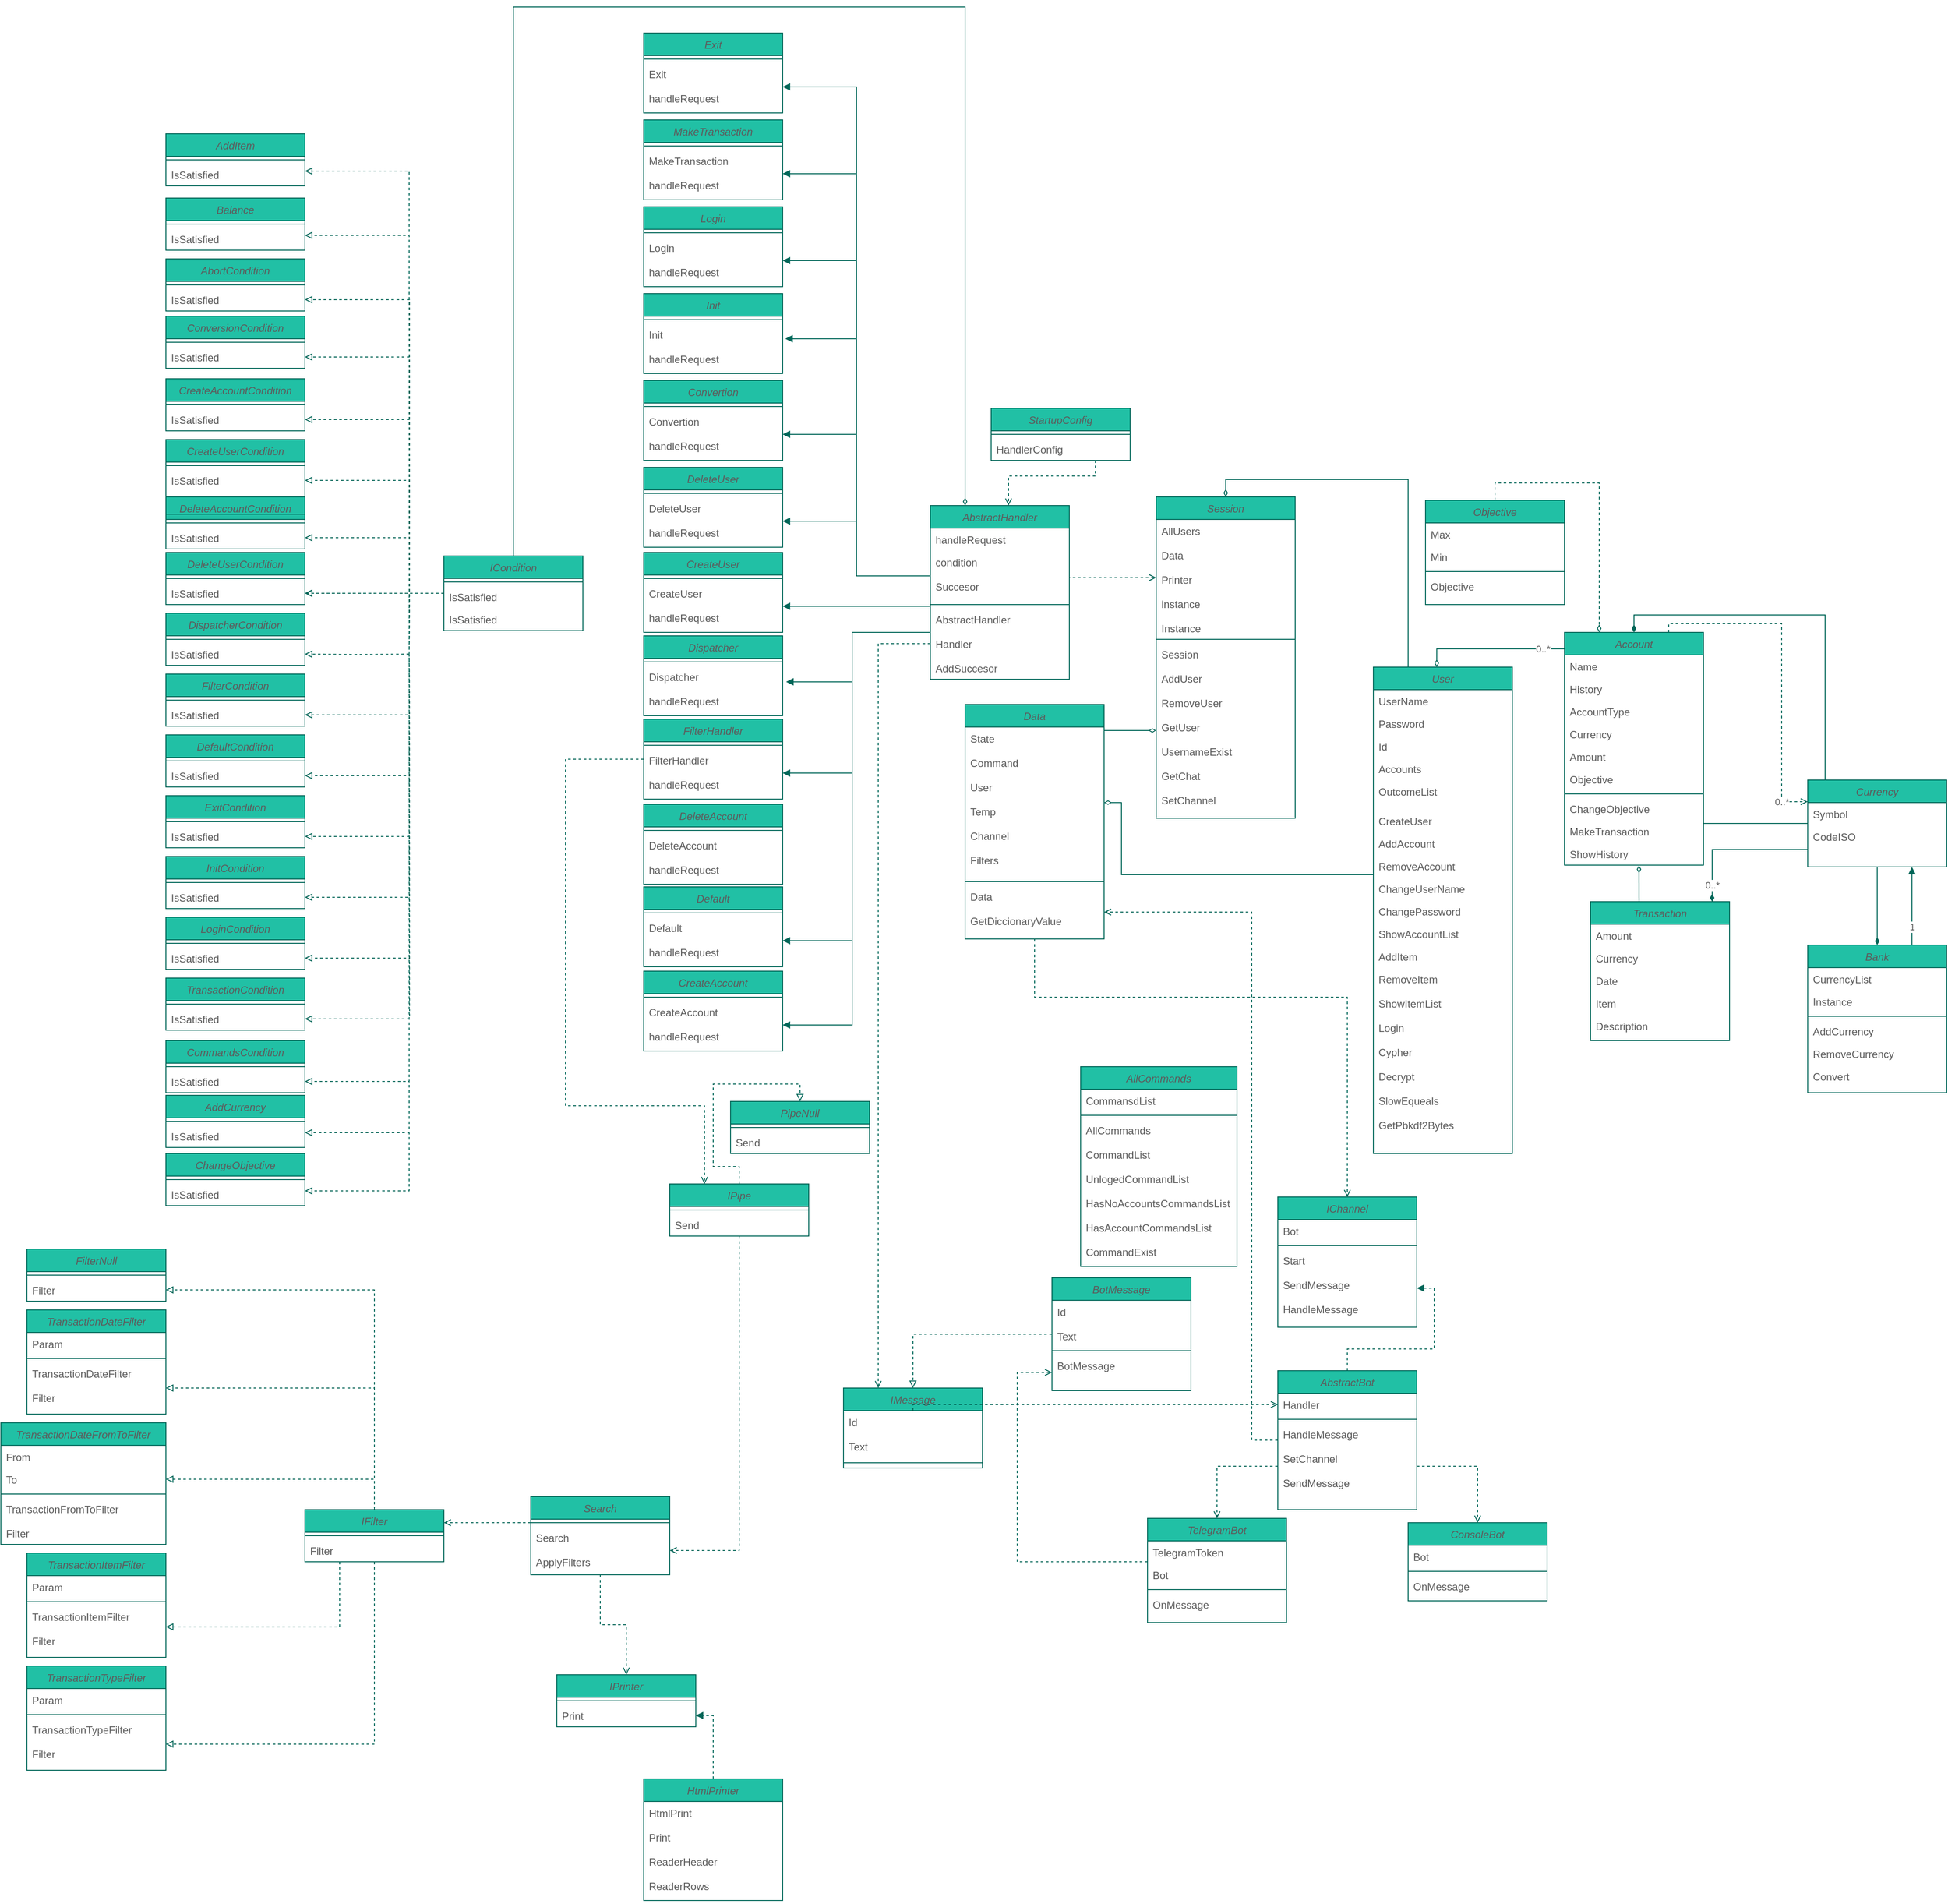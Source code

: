 <mxfile version="13.7.9" type="device"><diagram id="C5RBs43oDa-KdzZeNtuy" name="Page-1"><mxGraphModel dx="4243" dy="2076" grid="1" gridSize="10" guides="1" tooltips="1" connect="1" arrows="1" fold="1" page="1" pageScale="1" pageWidth="827" pageHeight="1169" math="0" shadow="0"><root><mxCell id="WIyWlLk6GJQsqaUBKTNV-0"/><mxCell id="WIyWlLk6GJQsqaUBKTNV-1" parent="WIyWlLk6GJQsqaUBKTNV-0"/><mxCell id="NphmiN5EQE6KhQVPffgs-92" value="0..*" style="edgeStyle=orthogonalEdgeStyle;rounded=0;orthogonalLoop=1;jettySize=auto;html=1;dashed=1;endArrow=open;endFill=0;exitX=0.75;exitY=0;exitDx=0;exitDy=0;startArrow=none;startFill=0;entryX=0;entryY=0.25;entryDx=0;entryDy=0;strokeColor=#006658;fontColor=#5C5C5C;" parent="WIyWlLk6GJQsqaUBKTNV-1" source="G5CZ7bWIzo0hyojEUGkA-15" target="NphmiN5EQE6KhQVPffgs-22" edge="1"><mxGeometry x="0.84" relative="1" as="geometry"><Array as="points"><mxPoint x="-330" y="30"/><mxPoint x="-200" y="30"/><mxPoint x="-200" y="235"/></Array><mxPoint as="offset"/></mxGeometry></mxCell><mxCell id="NphmiN5EQE6KhQVPffgs-115" value="0..*" style="edgeStyle=orthogonalEdgeStyle;rounded=0;orthogonalLoop=1;jettySize=auto;html=1;startArrow=none;startFill=0;endArrow=diamondThin;endFill=1;strokeColor=#006658;entryX=0.875;entryY=0.001;entryDx=0;entryDy=0;entryPerimeter=0;fontColor=#5C5C5C;" parent="WIyWlLk6GJQsqaUBKTNV-1" source="NphmiN5EQE6KhQVPffgs-22" target="NphmiN5EQE6KhQVPffgs-43" edge="1"><mxGeometry x="0.788" relative="1" as="geometry"><mxPoint x="-279" y="337" as="targetPoint"/><Array as="points"><mxPoint x="-280" y="290"/></Array><mxPoint y="-1" as="offset"/></mxGeometry></mxCell><mxCell id="NphmiN5EQE6KhQVPffgs-119" style="edgeStyle=orthogonalEdgeStyle;rounded=0;orthogonalLoop=1;jettySize=auto;html=1;entryX=1;entryY=0.5;entryDx=0;entryDy=0;startArrow=none;startFill=0;endArrow=none;endFill=0;strokeColor=#006658;fontColor=#5C5C5C;" parent="WIyWlLk6GJQsqaUBKTNV-1" target="G5CZ7bWIzo0hyojEUGkA-32" edge="1"><mxGeometry relative="1" as="geometry"><mxPoint x="-170" y="300" as="sourcePoint"/><Array as="points"><mxPoint x="-170" y="260"/><mxPoint x="-290" y="260"/></Array></mxGeometry></mxCell><mxCell id="NphmiN5EQE6KhQVPffgs-94" style="edgeStyle=orthogonalEdgeStyle;rounded=0;orthogonalLoop=1;jettySize=auto;html=1;entryX=0.5;entryY=0;entryDx=0;entryDy=0;endArrow=none;endFill=0;exitX=0.5;exitY=0;exitDx=0;exitDy=0;startArrow=diamondThin;startFill=1;strokeColor=#006658;fontColor=#5C5C5C;" parent="WIyWlLk6GJQsqaUBKTNV-1" source="G5CZ7bWIzo0hyojEUGkA-15" target="NphmiN5EQE6KhQVPffgs-22" edge="1"><mxGeometry relative="1" as="geometry"><mxPoint x="-217.92" y="67.424" as="sourcePoint"/><mxPoint x="-120" y="265" as="targetPoint"/><Array as="points"><mxPoint x="-370" y="20"/><mxPoint x="-150" y="20"/><mxPoint x="-150" y="210"/></Array></mxGeometry></mxCell><mxCell id="NphmiN5EQE6KhQVPffgs-95" value="" style="edgeStyle=orthogonalEdgeStyle;rounded=0;orthogonalLoop=1;jettySize=auto;html=1;endArrow=none;endFill=0;exitX=0.5;exitY=0;exitDx=0;exitDy=0;startArrow=diamondThin;startFill=1;strokeColor=#006658;fontColor=#5C5C5C;" parent="WIyWlLk6GJQsqaUBKTNV-1" source="NphmiN5EQE6KhQVPffgs-14" edge="1"><mxGeometry x="0.5" y="10" relative="1" as="geometry"><mxPoint x="-190" y="40" as="sourcePoint"/><mxPoint x="-90" y="310" as="targetPoint"/><Array as="points"><mxPoint x="-90" y="320"/><mxPoint x="-90" y="320"/></Array><mxPoint x="10" y="11" as="offset"/></mxGeometry></mxCell><mxCell id="NphmiN5EQE6KhQVPffgs-96" value="1" style="edgeStyle=orthogonalEdgeStyle;rounded=0;orthogonalLoop=1;jettySize=auto;html=1;entryX=0.75;entryY=1;entryDx=0;entryDy=0;endArrow=block;endFill=1;startArrow=none;startFill=0;exitX=0.75;exitY=0;exitDx=0;exitDy=0;strokeColor=#006658;fontColor=#5C5C5C;" parent="WIyWlLk6GJQsqaUBKTNV-1" source="NphmiN5EQE6KhQVPffgs-14" target="NphmiN5EQE6KhQVPffgs-22" edge="1"><mxGeometry x="-0.5" relative="1" as="geometry"><mxPoint x="-150" y="40" as="sourcePoint"/><mxPoint x="-10" y="255" as="targetPoint"/><Array as="points"><mxPoint x="-50" y="348"/><mxPoint x="-50" y="348"/></Array><mxPoint y="1" as="offset"/></mxGeometry></mxCell><mxCell id="NphmiN5EQE6KhQVPffgs-118" style="edgeStyle=orthogonalEdgeStyle;rounded=0;orthogonalLoop=1;jettySize=auto;html=1;startArrow=none;startFill=0;endArrow=diamondThin;endFill=0;strokeColor=#006658;entryX=0.536;entryY=1.012;entryDx=0;entryDy=0;entryPerimeter=0;exitX=0.349;exitY=0;exitDx=0;exitDy=0;exitPerimeter=0;fontColor=#5C5C5C;" parent="WIyWlLk6GJQsqaUBKTNV-1" source="NphmiN5EQE6KhQVPffgs-43" target="G5CZ7bWIzo0hyojEUGkA-32" edge="1"><mxGeometry relative="1" as="geometry"><mxPoint x="-364" y="347" as="sourcePoint"/><mxPoint x="-380" y="320" as="targetPoint"/><Array as="points"/></mxGeometry></mxCell><mxCell id="NphmiN5EQE6KhQVPffgs-117" value="0..*" style="edgeStyle=orthogonalEdgeStyle;rounded=0;orthogonalLoop=1;jettySize=auto;html=1;entryX=0.006;entryY=0.071;entryDx=0;entryDy=0;entryPerimeter=0;startArrow=diamondThin;startFill=0;endArrow=none;endFill=0;strokeColor=#006658;exitX=0.456;exitY=0;exitDx=0;exitDy=0;exitPerimeter=0;fontColor=#5C5C5C;" parent="WIyWlLk6GJQsqaUBKTNV-1" source="NphmiN5EQE6KhQVPffgs-56" target="G5CZ7bWIzo0hyojEUGkA-15" edge="1"><mxGeometry x="0.698" relative="1" as="geometry"><Array as="points"><mxPoint x="-597" y="59"/></Array><mxPoint as="offset"/></mxGeometry></mxCell><mxCell id="G5CZ7bWIzo0hyojEUGkA-15" value="Account" style="swimlane;fontStyle=2;align=center;verticalAlign=top;childLayout=stackLayout;horizontal=1;startSize=26;horizontalStack=0;resizeParent=1;resizeLast=0;collapsible=1;marginBottom=0;rounded=0;shadow=0;strokeWidth=1;fillColor=#21C0A5;strokeColor=#006658;fontColor=#5C5C5C;" parent="WIyWlLk6GJQsqaUBKTNV-1" vertex="1"><mxGeometry x="-450" y="40" width="160" height="268" as="geometry"><mxRectangle x="220" y="120" width="160" height="26" as="alternateBounds"/></mxGeometry></mxCell><mxCell id="G5CZ7bWIzo0hyojEUGkA-16" value="Name" style="text;align=left;verticalAlign=top;spacingLeft=4;spacingRight=4;overflow=hidden;rotatable=0;points=[[0,0.5],[1,0.5]];portConstraint=eastwest;fontColor=#5C5C5C;" parent="G5CZ7bWIzo0hyojEUGkA-15" vertex="1"><mxGeometry y="26" width="160" height="26" as="geometry"/></mxCell><mxCell id="G5CZ7bWIzo0hyojEUGkA-17" value="History" style="text;align=left;verticalAlign=top;spacingLeft=4;spacingRight=4;overflow=hidden;rotatable=0;points=[[0,0.5],[1,0.5]];portConstraint=eastwest;rounded=0;shadow=0;html=0;fontColor=#5C5C5C;" parent="G5CZ7bWIzo0hyojEUGkA-15" vertex="1"><mxGeometry y="52" width="160" height="26" as="geometry"/></mxCell><mxCell id="G5CZ7bWIzo0hyojEUGkA-22" value="AccountType" style="text;align=left;verticalAlign=top;spacingLeft=4;spacingRight=4;overflow=hidden;rotatable=0;points=[[0,0.5],[1,0.5]];portConstraint=eastwest;rounded=0;shadow=0;html=0;fontColor=#5C5C5C;" parent="G5CZ7bWIzo0hyojEUGkA-15" vertex="1"><mxGeometry y="78" width="160" height="26" as="geometry"/></mxCell><mxCell id="G5CZ7bWIzo0hyojEUGkA-23" value="Currency" style="text;align=left;verticalAlign=top;spacingLeft=4;spacingRight=4;overflow=hidden;rotatable=0;points=[[0,0.5],[1,0.5]];portConstraint=eastwest;rounded=0;shadow=0;html=0;fontColor=#5C5C5C;" parent="G5CZ7bWIzo0hyojEUGkA-15" vertex="1"><mxGeometry y="104" width="160" height="26" as="geometry"/></mxCell><mxCell id="G5CZ7bWIzo0hyojEUGkA-24" value="Amount" style="text;align=left;verticalAlign=top;spacingLeft=4;spacingRight=4;overflow=hidden;rotatable=0;points=[[0,0.5],[1,0.5]];portConstraint=eastwest;rounded=0;shadow=0;html=0;fontColor=#5C5C5C;" parent="G5CZ7bWIzo0hyojEUGkA-15" vertex="1"><mxGeometry y="130" width="160" height="26" as="geometry"/></mxCell><mxCell id="G5CZ7bWIzo0hyojEUGkA-25" value="Objective" style="text;align=left;verticalAlign=top;spacingLeft=4;spacingRight=4;overflow=hidden;rotatable=0;points=[[0,0.5],[1,0.5]];portConstraint=eastwest;rounded=0;shadow=0;html=0;fontColor=#5C5C5C;" parent="G5CZ7bWIzo0hyojEUGkA-15" vertex="1"><mxGeometry y="156" width="160" height="26" as="geometry"/></mxCell><mxCell id="G5CZ7bWIzo0hyojEUGkA-18" value="" style="line;html=1;strokeWidth=1;align=left;verticalAlign=middle;spacingTop=-1;spacingLeft=3;spacingRight=3;rotatable=0;labelPosition=right;points=[];portConstraint=eastwest;fillColor=#21C0A5;strokeColor=#006658;fontColor=#5C5C5C;" parent="G5CZ7bWIzo0hyojEUGkA-15" vertex="1"><mxGeometry y="182" width="160" height="8" as="geometry"/></mxCell><mxCell id="G5CZ7bWIzo0hyojEUGkA-31" value="ChangeObjective" style="text;align=left;verticalAlign=top;spacingLeft=4;spacingRight=4;overflow=hidden;rotatable=0;points=[[0,0.5],[1,0.5]];portConstraint=eastwest;fontColor=#5C5C5C;" parent="G5CZ7bWIzo0hyojEUGkA-15" vertex="1"><mxGeometry y="190" width="160" height="26" as="geometry"/></mxCell><mxCell id="G5CZ7bWIzo0hyojEUGkA-27" value="MakeTransaction" style="text;align=left;verticalAlign=top;spacingLeft=4;spacingRight=4;overflow=hidden;rotatable=0;points=[[0,0.5],[1,0.5]];portConstraint=eastwest;fontColor=#5C5C5C;" parent="G5CZ7bWIzo0hyojEUGkA-15" vertex="1"><mxGeometry y="216" width="160" height="26" as="geometry"/></mxCell><mxCell id="G5CZ7bWIzo0hyojEUGkA-32" value="ShowHistory" style="text;align=left;verticalAlign=top;spacingLeft=4;spacingRight=4;overflow=hidden;rotatable=0;points=[[0,0.5],[1,0.5]];portConstraint=eastwest;fontColor=#5C5C5C;" parent="G5CZ7bWIzo0hyojEUGkA-15" vertex="1"><mxGeometry y="242" width="160" height="26" as="geometry"/></mxCell><mxCell id="NphmiN5EQE6KhQVPffgs-22" value="Currency" style="swimlane;fontStyle=2;align=center;verticalAlign=top;childLayout=stackLayout;horizontal=1;startSize=26;horizontalStack=0;resizeParent=1;resizeLast=0;collapsible=1;marginBottom=0;rounded=0;shadow=0;strokeWidth=1;fillColor=#21C0A5;strokeColor=#006658;fontColor=#5C5C5C;" parent="WIyWlLk6GJQsqaUBKTNV-1" vertex="1"><mxGeometry x="-170" y="210" width="160" height="100" as="geometry"><mxRectangle x="220" y="120" width="160" height="26" as="alternateBounds"/></mxGeometry></mxCell><mxCell id="NphmiN5EQE6KhQVPffgs-24" value="Symbol" style="text;align=left;verticalAlign=top;spacingLeft=4;spacingRight=4;overflow=hidden;rotatable=0;points=[[0,0.5],[1,0.5]];portConstraint=eastwest;rounded=0;shadow=0;html=0;fontColor=#5C5C5C;" parent="NphmiN5EQE6KhQVPffgs-22" vertex="1"><mxGeometry y="26" width="160" height="26" as="geometry"/></mxCell><mxCell id="NphmiN5EQE6KhQVPffgs-23" value="CodeISO" style="text;align=left;verticalAlign=top;spacingLeft=4;spacingRight=4;overflow=hidden;rotatable=0;points=[[0,0.5],[1,0.5]];portConstraint=eastwest;fontColor=#5C5C5C;" parent="NphmiN5EQE6KhQVPffgs-22" vertex="1"><mxGeometry y="52" width="160" height="26" as="geometry"/></mxCell><mxCell id="NphmiN5EQE6KhQVPffgs-14" value="Bank" style="swimlane;fontStyle=2;align=center;verticalAlign=top;childLayout=stackLayout;horizontal=1;startSize=26;horizontalStack=0;resizeParent=1;resizeLast=0;collapsible=1;marginBottom=0;rounded=0;shadow=0;strokeWidth=1;fillColor=#21C0A5;strokeColor=#006658;fontColor=#5C5C5C;" parent="WIyWlLk6GJQsqaUBKTNV-1" vertex="1"><mxGeometry x="-170" y="400" width="160" height="170" as="geometry"><mxRectangle x="220" y="120" width="160" height="26" as="alternateBounds"/></mxGeometry></mxCell><mxCell id="NphmiN5EQE6KhQVPffgs-15" value="CurrencyList" style="text;align=left;verticalAlign=top;spacingLeft=4;spacingRight=4;overflow=hidden;rotatable=0;points=[[0,0.5],[1,0.5]];portConstraint=eastwest;fontColor=#5C5C5C;" parent="NphmiN5EQE6KhQVPffgs-14" vertex="1"><mxGeometry y="26" width="160" height="26" as="geometry"/></mxCell><mxCell id="NphmiN5EQE6KhQVPffgs-86" value="Instance" style="text;align=left;verticalAlign=top;spacingLeft=4;spacingRight=4;overflow=hidden;rotatable=0;points=[[0,0.5],[1,0.5]];portConstraint=eastwest;rounded=0;shadow=0;html=0;fontColor=#5C5C5C;" parent="NphmiN5EQE6KhQVPffgs-14" vertex="1"><mxGeometry y="52" width="160" height="26" as="geometry"/></mxCell><mxCell id="NphmiN5EQE6KhQVPffgs-18" value="" style="line;html=1;strokeWidth=1;align=left;verticalAlign=middle;spacingTop=-1;spacingLeft=3;spacingRight=3;rotatable=0;labelPosition=right;points=[];portConstraint=eastwest;fillColor=#21C0A5;strokeColor=#006658;fontColor=#5C5C5C;" parent="NphmiN5EQE6KhQVPffgs-14" vertex="1"><mxGeometry y="78" width="160" height="8" as="geometry"/></mxCell><mxCell id="NphmiN5EQE6KhQVPffgs-19" value="AddCurrency" style="text;align=left;verticalAlign=top;spacingLeft=4;spacingRight=4;overflow=hidden;rotatable=0;points=[[0,0.5],[1,0.5]];portConstraint=eastwest;fontColor=#5C5C5C;" parent="NphmiN5EQE6KhQVPffgs-14" vertex="1"><mxGeometry y="86" width="160" height="26" as="geometry"/></mxCell><mxCell id="NphmiN5EQE6KhQVPffgs-21" value="RemoveCurrency" style="text;align=left;verticalAlign=top;spacingLeft=4;spacingRight=4;overflow=hidden;rotatable=0;points=[[0,0.5],[1,0.5]];portConstraint=eastwest;fontColor=#5C5C5C;" parent="NphmiN5EQE6KhQVPffgs-14" vertex="1"><mxGeometry y="112" width="160" height="26" as="geometry"/></mxCell><mxCell id="NphmiN5EQE6KhQVPffgs-87" value="Convert" style="text;align=left;verticalAlign=top;spacingLeft=4;spacingRight=4;overflow=hidden;rotatable=0;points=[[0,0.5],[1,0.5]];portConstraint=eastwest;fontColor=#5C5C5C;" parent="NphmiN5EQE6KhQVPffgs-14" vertex="1"><mxGeometry y="138" width="160" height="26" as="geometry"/></mxCell><mxCell id="NphmiN5EQE6KhQVPffgs-43" value="Transaction" style="swimlane;fontStyle=2;align=center;verticalAlign=top;childLayout=stackLayout;horizontal=1;startSize=26;horizontalStack=0;resizeParent=1;resizeLast=0;collapsible=1;marginBottom=0;rounded=0;shadow=0;strokeWidth=1;fillColor=#21C0A5;strokeColor=#006658;fontColor=#5C5C5C;" parent="WIyWlLk6GJQsqaUBKTNV-1" vertex="1"><mxGeometry x="-420" y="350" width="160" height="160" as="geometry"><mxRectangle x="220" y="120" width="160" height="26" as="alternateBounds"/></mxGeometry></mxCell><mxCell id="NphmiN5EQE6KhQVPffgs-48" value="Amount" style="text;align=left;verticalAlign=top;spacingLeft=4;spacingRight=4;overflow=hidden;rotatable=0;points=[[0,0.5],[1,0.5]];portConstraint=eastwest;fontColor=#5C5C5C;" parent="NphmiN5EQE6KhQVPffgs-43" vertex="1"><mxGeometry y="26" width="160" height="26" as="geometry"/></mxCell><mxCell id="NphmiN5EQE6KhQVPffgs-49" value="Currency" style="text;align=left;verticalAlign=top;spacingLeft=4;spacingRight=4;overflow=hidden;rotatable=0;points=[[0,0.5],[1,0.5]];portConstraint=eastwest;fontColor=#5C5C5C;" parent="NphmiN5EQE6KhQVPffgs-43" vertex="1"><mxGeometry y="52" width="160" height="26" as="geometry"/></mxCell><mxCell id="NphmiN5EQE6KhQVPffgs-50" value="Date" style="text;align=left;verticalAlign=top;spacingLeft=4;spacingRight=4;overflow=hidden;rotatable=0;points=[[0,0.5],[1,0.5]];portConstraint=eastwest;fontColor=#5C5C5C;" parent="NphmiN5EQE6KhQVPffgs-43" vertex="1"><mxGeometry y="78" width="160" height="26" as="geometry"/></mxCell><mxCell id="NphmiN5EQE6KhQVPffgs-53" value="Item" style="text;align=left;verticalAlign=top;spacingLeft=4;spacingRight=4;overflow=hidden;rotatable=0;points=[[0,0.5],[1,0.5]];portConstraint=eastwest;fontColor=#5C5C5C;" parent="NphmiN5EQE6KhQVPffgs-43" vertex="1"><mxGeometry y="104" width="160" height="26" as="geometry"/></mxCell><mxCell id="NphmiN5EQE6KhQVPffgs-51" value="Description" style="text;align=left;verticalAlign=top;spacingLeft=4;spacingRight=4;overflow=hidden;rotatable=0;points=[[0,0.5],[1,0.5]];portConstraint=eastwest;fontColor=#5C5C5C;" parent="NphmiN5EQE6KhQVPffgs-43" vertex="1"><mxGeometry y="130" width="160" height="26" as="geometry"/></mxCell><mxCell id="vgR0hhJ46Y5t6vuRIwng-146" value="Exit" style="swimlane;fontStyle=2;align=center;verticalAlign=top;childLayout=stackLayout;horizontal=1;startSize=26;horizontalStack=0;resizeParent=1;resizeLast=0;collapsible=1;marginBottom=0;rounded=0;shadow=0;strokeWidth=1;fillColor=#21C0A5;strokeColor=#006658;fontColor=#5C5C5C;" vertex="1" parent="WIyWlLk6GJQsqaUBKTNV-1"><mxGeometry x="-1510" y="-650" width="160" height="92" as="geometry"><mxRectangle x="220" y="120" width="160" height="26" as="alternateBounds"/></mxGeometry></mxCell><mxCell id="vgR0hhJ46Y5t6vuRIwng-147" value="" style="line;html=1;strokeWidth=1;align=left;verticalAlign=middle;spacingTop=-1;spacingLeft=3;spacingRight=3;rotatable=0;labelPosition=right;points=[];portConstraint=eastwest;fillColor=#21C0A5;strokeColor=#006658;fontColor=#5C5C5C;" vertex="1" parent="vgR0hhJ46Y5t6vuRIwng-146"><mxGeometry y="26" width="160" height="8" as="geometry"/></mxCell><mxCell id="vgR0hhJ46Y5t6vuRIwng-148" value="Exit&#10;&#10;handleRequest" style="text;align=left;verticalAlign=top;spacingLeft=4;spacingRight=4;overflow=hidden;rotatable=0;points=[[0,0.5],[1,0.5]];portConstraint=eastwest;fontColor=#5C5C5C;" vertex="1" parent="vgR0hhJ46Y5t6vuRIwng-146"><mxGeometry y="34" width="160" height="56" as="geometry"/></mxCell><mxCell id="vgR0hhJ46Y5t6vuRIwng-17" value="Convertion" style="swimlane;fontStyle=2;align=center;verticalAlign=top;childLayout=stackLayout;horizontal=1;startSize=26;horizontalStack=0;resizeParent=1;resizeLast=0;collapsible=1;marginBottom=0;rounded=0;shadow=0;strokeWidth=1;fillColor=#21C0A5;strokeColor=#006658;fontColor=#5C5C5C;" vertex="1" parent="WIyWlLk6GJQsqaUBKTNV-1"><mxGeometry x="-1510" y="-250" width="160" height="92" as="geometry"><mxRectangle x="220" y="120" width="160" height="26" as="alternateBounds"/></mxGeometry></mxCell><mxCell id="vgR0hhJ46Y5t6vuRIwng-20" value="" style="line;html=1;strokeWidth=1;align=left;verticalAlign=middle;spacingTop=-1;spacingLeft=3;spacingRight=3;rotatable=0;labelPosition=right;points=[];portConstraint=eastwest;fillColor=#21C0A5;strokeColor=#006658;fontColor=#5C5C5C;" vertex="1" parent="vgR0hhJ46Y5t6vuRIwng-17"><mxGeometry y="26" width="160" height="8" as="geometry"/></mxCell><mxCell id="vgR0hhJ46Y5t6vuRIwng-21" value="Convertion&#10;&#10;handleRequest" style="text;align=left;verticalAlign=top;spacingLeft=4;spacingRight=4;overflow=hidden;rotatable=0;points=[[0,0.5],[1,0.5]];portConstraint=eastwest;fontColor=#5C5C5C;" vertex="1" parent="vgR0hhJ46Y5t6vuRIwng-17"><mxGeometry y="34" width="160" height="56" as="geometry"/></mxCell><mxCell id="vgR0hhJ46Y5t6vuRIwng-41" value="Init" style="swimlane;fontStyle=2;align=center;verticalAlign=top;childLayout=stackLayout;horizontal=1;startSize=26;horizontalStack=0;resizeParent=1;resizeLast=0;collapsible=1;marginBottom=0;rounded=0;shadow=0;strokeWidth=1;fillColor=#21C0A5;strokeColor=#006658;fontColor=#5C5C5C;" vertex="1" parent="WIyWlLk6GJQsqaUBKTNV-1"><mxGeometry x="-1510" y="-350" width="160" height="92" as="geometry"><mxRectangle x="220" y="120" width="160" height="26" as="alternateBounds"/></mxGeometry></mxCell><mxCell id="vgR0hhJ46Y5t6vuRIwng-42" value="" style="line;html=1;strokeWidth=1;align=left;verticalAlign=middle;spacingTop=-1;spacingLeft=3;spacingRight=3;rotatable=0;labelPosition=right;points=[];portConstraint=eastwest;fillColor=#21C0A5;strokeColor=#006658;fontColor=#5C5C5C;" vertex="1" parent="vgR0hhJ46Y5t6vuRIwng-41"><mxGeometry y="26" width="160" height="8" as="geometry"/></mxCell><mxCell id="vgR0hhJ46Y5t6vuRIwng-43" value="Init&#10;&#10;handleRequest" style="text;align=left;verticalAlign=top;spacingLeft=4;spacingRight=4;overflow=hidden;rotatable=0;points=[[0,0.5],[1,0.5]];portConstraint=eastwest;fontColor=#5C5C5C;" vertex="1" parent="vgR0hhJ46Y5t6vuRIwng-41"><mxGeometry y="34" width="160" height="56" as="geometry"/></mxCell><mxCell id="vgR0hhJ46Y5t6vuRIwng-44" value="Login" style="swimlane;fontStyle=2;align=center;verticalAlign=top;childLayout=stackLayout;horizontal=1;startSize=26;horizontalStack=0;resizeParent=1;resizeLast=0;collapsible=1;marginBottom=0;rounded=0;shadow=0;strokeWidth=1;fillColor=#21C0A5;strokeColor=#006658;fontColor=#5C5C5C;" vertex="1" parent="WIyWlLk6GJQsqaUBKTNV-1"><mxGeometry x="-1510" y="-450" width="160" height="92" as="geometry"><mxRectangle x="220" y="120" width="160" height="26" as="alternateBounds"/></mxGeometry></mxCell><mxCell id="vgR0hhJ46Y5t6vuRIwng-45" value="" style="line;html=1;strokeWidth=1;align=left;verticalAlign=middle;spacingTop=-1;spacingLeft=3;spacingRight=3;rotatable=0;labelPosition=right;points=[];portConstraint=eastwest;fillColor=#21C0A5;strokeColor=#006658;fontColor=#5C5C5C;" vertex="1" parent="vgR0hhJ46Y5t6vuRIwng-44"><mxGeometry y="26" width="160" height="8" as="geometry"/></mxCell><mxCell id="vgR0hhJ46Y5t6vuRIwng-46" value="Login&#10;&#10;handleRequest" style="text;align=left;verticalAlign=top;spacingLeft=4;spacingRight=4;overflow=hidden;rotatable=0;points=[[0,0.5],[1,0.5]];portConstraint=eastwest;fontColor=#5C5C5C;" vertex="1" parent="vgR0hhJ46Y5t6vuRIwng-44"><mxGeometry y="34" width="160" height="56" as="geometry"/></mxCell><mxCell id="vgR0hhJ46Y5t6vuRIwng-47" value="MakeTransaction" style="swimlane;fontStyle=2;align=center;verticalAlign=top;childLayout=stackLayout;horizontal=1;startSize=26;horizontalStack=0;resizeParent=1;resizeLast=0;collapsible=1;marginBottom=0;rounded=0;shadow=0;strokeWidth=1;fillColor=#21C0A5;strokeColor=#006658;fontColor=#5C5C5C;" vertex="1" parent="WIyWlLk6GJQsqaUBKTNV-1"><mxGeometry x="-1510" y="-550" width="160" height="92" as="geometry"><mxRectangle x="220" y="120" width="160" height="26" as="alternateBounds"/></mxGeometry></mxCell><mxCell id="vgR0hhJ46Y5t6vuRIwng-48" value="" style="line;html=1;strokeWidth=1;align=left;verticalAlign=middle;spacingTop=-1;spacingLeft=3;spacingRight=3;rotatable=0;labelPosition=right;points=[];portConstraint=eastwest;fillColor=#21C0A5;strokeColor=#006658;fontColor=#5C5C5C;" vertex="1" parent="vgR0hhJ46Y5t6vuRIwng-47"><mxGeometry y="26" width="160" height="8" as="geometry"/></mxCell><mxCell id="vgR0hhJ46Y5t6vuRIwng-49" value="MakeTransaction&#10;&#10;handleRequest" style="text;align=left;verticalAlign=top;spacingLeft=4;spacingRight=4;overflow=hidden;rotatable=0;points=[[0,0.5],[1,0.5]];portConstraint=eastwest;fontColor=#5C5C5C;" vertex="1" parent="vgR0hhJ46Y5t6vuRIwng-47"><mxGeometry y="34" width="160" height="56" as="geometry"/></mxCell><mxCell id="vgR0hhJ46Y5t6vuRIwng-127" style="edgeStyle=orthogonalEdgeStyle;rounded=0;orthogonalLoop=1;jettySize=auto;html=1;entryX=1;entryY=0.5;entryDx=0;entryDy=0;endArrow=block;endFill=1;strokeColor=#006658;fontColor=#5C5C5C;" edge="1" parent="WIyWlLk6GJQsqaUBKTNV-1" source="vgR0hhJ46Y5t6vuRIwng-12" target="vgR0hhJ46Y5t6vuRIwng-25"><mxGeometry relative="1" as="geometry"><Array as="points"><mxPoint x="-1280" y="10"/><mxPoint x="-1280" y="10"/></Array></mxGeometry></mxCell><mxCell id="vgR0hhJ46Y5t6vuRIwng-23" value="CreateUser" style="swimlane;fontStyle=2;align=center;verticalAlign=top;childLayout=stackLayout;horizontal=1;startSize=26;horizontalStack=0;resizeParent=1;resizeLast=0;collapsible=1;marginBottom=0;rounded=0;shadow=0;strokeWidth=1;fillColor=#21C0A5;strokeColor=#006658;fontColor=#5C5C5C;" vertex="1" parent="WIyWlLk6GJQsqaUBKTNV-1"><mxGeometry x="-1510" y="-52" width="160" height="92" as="geometry"><mxRectangle x="220" y="120" width="160" height="26" as="alternateBounds"/></mxGeometry></mxCell><mxCell id="vgR0hhJ46Y5t6vuRIwng-24" value="" style="line;html=1;strokeWidth=1;align=left;verticalAlign=middle;spacingTop=-1;spacingLeft=3;spacingRight=3;rotatable=0;labelPosition=right;points=[];portConstraint=eastwest;fillColor=#21C0A5;strokeColor=#006658;fontColor=#5C5C5C;" vertex="1" parent="vgR0hhJ46Y5t6vuRIwng-23"><mxGeometry y="26" width="160" height="8" as="geometry"/></mxCell><mxCell id="vgR0hhJ46Y5t6vuRIwng-25" value="CreateUser&#10;&#10;handleRequest" style="text;align=left;verticalAlign=top;spacingLeft=4;spacingRight=4;overflow=hidden;rotatable=0;points=[[0,0.5],[1,0.5]];portConstraint=eastwest;fontColor=#5C5C5C;" vertex="1" parent="vgR0hhJ46Y5t6vuRIwng-23"><mxGeometry y="34" width="160" height="56" as="geometry"/></mxCell><mxCell id="vgR0hhJ46Y5t6vuRIwng-128" style="edgeStyle=orthogonalEdgeStyle;rounded=0;orthogonalLoop=1;jettySize=auto;html=1;entryX=1;entryY=0.5;entryDx=0;entryDy=0;endArrow=block;endFill=1;strokeColor=#006658;fontColor=#5C5C5C;" edge="1" parent="WIyWlLk6GJQsqaUBKTNV-1" source="vgR0hhJ46Y5t6vuRIwng-14" target="vgR0hhJ46Y5t6vuRIwng-34"><mxGeometry relative="1" as="geometry"/></mxCell><mxCell id="vgR0hhJ46Y5t6vuRIwng-129" style="edgeStyle=orthogonalEdgeStyle;rounded=0;orthogonalLoop=1;jettySize=auto;html=1;entryX=1.025;entryY=0.339;entryDx=0;entryDy=0;entryPerimeter=0;endArrow=block;endFill=1;strokeColor=#006658;fontColor=#5C5C5C;" edge="1" parent="WIyWlLk6GJQsqaUBKTNV-1" source="vgR0hhJ46Y5t6vuRIwng-16" target="vgR0hhJ46Y5t6vuRIwng-37"><mxGeometry relative="1" as="geometry"><Array as="points"><mxPoint x="-1270" y="40"/><mxPoint x="-1270" y="97"/></Array></mxGeometry></mxCell><mxCell id="vgR0hhJ46Y5t6vuRIwng-130" style="edgeStyle=orthogonalEdgeStyle;rounded=0;orthogonalLoop=1;jettySize=auto;html=1;entryX=1;entryY=0.5;entryDx=0;entryDy=0;endArrow=block;endFill=1;strokeColor=#006658;fontColor=#5C5C5C;" edge="1" parent="WIyWlLk6GJQsqaUBKTNV-1" source="vgR0hhJ46Y5t6vuRIwng-16" target="vgR0hhJ46Y5t6vuRIwng-40"><mxGeometry relative="1" as="geometry"><Array as="points"><mxPoint x="-1270" y="40"/><mxPoint x="-1270" y="202"/></Array></mxGeometry></mxCell><mxCell id="vgR0hhJ46Y5t6vuRIwng-35" value="Dispatcher" style="swimlane;fontStyle=2;align=center;verticalAlign=top;childLayout=stackLayout;horizontal=1;startSize=26;horizontalStack=0;resizeParent=1;resizeLast=0;collapsible=1;marginBottom=0;rounded=0;shadow=0;strokeWidth=1;fillColor=#21C0A5;strokeColor=#006658;fontColor=#5C5C5C;" vertex="1" parent="WIyWlLk6GJQsqaUBKTNV-1"><mxGeometry x="-1510" y="44" width="160" height="92" as="geometry"><mxRectangle x="220" y="120" width="160" height="26" as="alternateBounds"/></mxGeometry></mxCell><mxCell id="vgR0hhJ46Y5t6vuRIwng-36" value="" style="line;html=1;strokeWidth=1;align=left;verticalAlign=middle;spacingTop=-1;spacingLeft=3;spacingRight=3;rotatable=0;labelPosition=right;points=[];portConstraint=eastwest;fillColor=#21C0A5;strokeColor=#006658;fontColor=#5C5C5C;" vertex="1" parent="vgR0hhJ46Y5t6vuRIwng-35"><mxGeometry y="26" width="160" height="8" as="geometry"/></mxCell><mxCell id="vgR0hhJ46Y5t6vuRIwng-37" value="Dispatcher&#10;&#10;handleRequest" style="text;align=left;verticalAlign=top;spacingLeft=4;spacingRight=4;overflow=hidden;rotatable=0;points=[[0,0.5],[1,0.5]];portConstraint=eastwest;fontColor=#5C5C5C;" vertex="1" parent="vgR0hhJ46Y5t6vuRIwng-35"><mxGeometry y="34" width="160" height="56" as="geometry"/></mxCell><mxCell id="vgR0hhJ46Y5t6vuRIwng-341" style="edgeStyle=orthogonalEdgeStyle;rounded=0;sketch=0;orthogonalLoop=1;jettySize=auto;html=1;entryX=0.25;entryY=0;entryDx=0;entryDy=0;dashed=1;endArrow=open;endFill=0;strokeColor=#006658;fillColor=#21C0A5;fontColor=#5C5C5C;" edge="1" parent="WIyWlLk6GJQsqaUBKTNV-1" source="vgR0hhJ46Y5t6vuRIwng-38" target="vgR0hhJ46Y5t6vuRIwng-191"><mxGeometry relative="1" as="geometry"><Array as="points"><mxPoint x="-1600" y="186"/><mxPoint x="-1600" y="585"/><mxPoint x="-1440" y="585"/></Array></mxGeometry></mxCell><mxCell id="vgR0hhJ46Y5t6vuRIwng-38" value="FilterHandler" style="swimlane;fontStyle=2;align=center;verticalAlign=top;childLayout=stackLayout;horizontal=1;startSize=26;horizontalStack=0;resizeParent=1;resizeLast=0;collapsible=1;marginBottom=0;rounded=0;shadow=0;strokeWidth=1;fillColor=#21C0A5;strokeColor=#006658;fontColor=#5C5C5C;" vertex="1" parent="WIyWlLk6GJQsqaUBKTNV-1"><mxGeometry x="-1510" y="140" width="160" height="92" as="geometry"><mxRectangle x="220" y="120" width="160" height="26" as="alternateBounds"/></mxGeometry></mxCell><mxCell id="vgR0hhJ46Y5t6vuRIwng-39" value="" style="line;html=1;strokeWidth=1;align=left;verticalAlign=middle;spacingTop=-1;spacingLeft=3;spacingRight=3;rotatable=0;labelPosition=right;points=[];portConstraint=eastwest;fillColor=#21C0A5;strokeColor=#006658;fontColor=#5C5C5C;" vertex="1" parent="vgR0hhJ46Y5t6vuRIwng-38"><mxGeometry y="26" width="160" height="8" as="geometry"/></mxCell><mxCell id="vgR0hhJ46Y5t6vuRIwng-40" value="FilterHandler&#10;&#10;handleRequest" style="text;align=left;verticalAlign=top;spacingLeft=4;spacingRight=4;overflow=hidden;rotatable=0;points=[[0,0.5],[1,0.5]];portConstraint=eastwest;fontColor=#5C5C5C;" vertex="1" parent="vgR0hhJ46Y5t6vuRIwng-38"><mxGeometry y="34" width="160" height="56" as="geometry"/></mxCell><mxCell id="vgR0hhJ46Y5t6vuRIwng-29" value="DeleteAccount" style="swimlane;fontStyle=2;align=center;verticalAlign=top;childLayout=stackLayout;horizontal=1;startSize=26;horizontalStack=0;resizeParent=1;resizeLast=0;collapsible=1;marginBottom=0;rounded=0;shadow=0;strokeWidth=1;fillColor=#21C0A5;strokeColor=#006658;fontColor=#5C5C5C;" vertex="1" parent="WIyWlLk6GJQsqaUBKTNV-1"><mxGeometry x="-1510" y="238" width="160" height="92" as="geometry"><mxRectangle x="220" y="120" width="160" height="26" as="alternateBounds"/></mxGeometry></mxCell><mxCell id="vgR0hhJ46Y5t6vuRIwng-30" value="" style="line;html=1;strokeWidth=1;align=left;verticalAlign=middle;spacingTop=-1;spacingLeft=3;spacingRight=3;rotatable=0;labelPosition=right;points=[];portConstraint=eastwest;fillColor=#21C0A5;strokeColor=#006658;fontColor=#5C5C5C;" vertex="1" parent="vgR0hhJ46Y5t6vuRIwng-29"><mxGeometry y="26" width="160" height="8" as="geometry"/></mxCell><mxCell id="vgR0hhJ46Y5t6vuRIwng-31" value="DeleteAccount&#10;&#10;handleRequest" style="text;align=left;verticalAlign=top;spacingLeft=4;spacingRight=4;overflow=hidden;rotatable=0;points=[[0,0.5],[1,0.5]];portConstraint=eastwest;fontColor=#5C5C5C;" vertex="1" parent="vgR0hhJ46Y5t6vuRIwng-29"><mxGeometry y="34" width="160" height="56" as="geometry"/></mxCell><mxCell id="vgR0hhJ46Y5t6vuRIwng-132" style="edgeStyle=orthogonalEdgeStyle;rounded=0;orthogonalLoop=1;jettySize=auto;html=1;exitX=0;exitY=0.5;exitDx=0;exitDy=0;entryX=1;entryY=0.5;entryDx=0;entryDy=0;endArrow=block;endFill=1;strokeColor=#006658;fontColor=#5C5C5C;" edge="1" parent="WIyWlLk6GJQsqaUBKTNV-1" source="vgR0hhJ46Y5t6vuRIwng-14" target="vgR0hhJ46Y5t6vuRIwng-21"><mxGeometry relative="1" as="geometry"/></mxCell><mxCell id="vgR0hhJ46Y5t6vuRIwng-32" value="DeleteUser" style="swimlane;fontStyle=2;align=center;verticalAlign=top;childLayout=stackLayout;horizontal=1;startSize=26;horizontalStack=0;resizeParent=1;resizeLast=0;collapsible=1;marginBottom=0;rounded=0;shadow=0;strokeWidth=1;fillColor=#21C0A5;strokeColor=#006658;fontColor=#5C5C5C;" vertex="1" parent="WIyWlLk6GJQsqaUBKTNV-1"><mxGeometry x="-1510" y="-150" width="160" height="92" as="geometry"><mxRectangle x="220" y="120" width="160" height="26" as="alternateBounds"/></mxGeometry></mxCell><mxCell id="vgR0hhJ46Y5t6vuRIwng-33" value="" style="line;html=1;strokeWidth=1;align=left;verticalAlign=middle;spacingTop=-1;spacingLeft=3;spacingRight=3;rotatable=0;labelPosition=right;points=[];portConstraint=eastwest;fillColor=#21C0A5;strokeColor=#006658;fontColor=#5C5C5C;" vertex="1" parent="vgR0hhJ46Y5t6vuRIwng-32"><mxGeometry y="26" width="160" height="8" as="geometry"/></mxCell><mxCell id="vgR0hhJ46Y5t6vuRIwng-34" value="DeleteUser&#10;&#10;handleRequest" style="text;align=left;verticalAlign=top;spacingLeft=4;spacingRight=4;overflow=hidden;rotatable=0;points=[[0,0.5],[1,0.5]];portConstraint=eastwest;fontColor=#5C5C5C;" vertex="1" parent="vgR0hhJ46Y5t6vuRIwng-32"><mxGeometry y="34" width="160" height="56" as="geometry"/></mxCell><mxCell id="vgR0hhJ46Y5t6vuRIwng-133" style="edgeStyle=orthogonalEdgeStyle;rounded=0;orthogonalLoop=1;jettySize=auto;html=1;exitX=0;exitY=0.5;exitDx=0;exitDy=0;entryX=1.019;entryY=0.321;entryDx=0;entryDy=0;entryPerimeter=0;endArrow=block;endFill=1;strokeColor=#006658;fontColor=#5C5C5C;" edge="1" parent="WIyWlLk6GJQsqaUBKTNV-1" source="vgR0hhJ46Y5t6vuRIwng-14" target="vgR0hhJ46Y5t6vuRIwng-43"><mxGeometry relative="1" as="geometry"/></mxCell><mxCell id="vgR0hhJ46Y5t6vuRIwng-26" value="Default" style="swimlane;fontStyle=2;align=center;verticalAlign=top;childLayout=stackLayout;horizontal=1;startSize=26;horizontalStack=0;resizeParent=1;resizeLast=0;collapsible=1;marginBottom=0;rounded=0;shadow=0;strokeWidth=1;fillColor=#21C0A5;strokeColor=#006658;fontColor=#5C5C5C;" vertex="1" parent="WIyWlLk6GJQsqaUBKTNV-1"><mxGeometry x="-1510" y="333" width="160" height="92" as="geometry"><mxRectangle x="220" y="120" width="160" height="26" as="alternateBounds"/></mxGeometry></mxCell><mxCell id="vgR0hhJ46Y5t6vuRIwng-27" value="" style="line;html=1;strokeWidth=1;align=left;verticalAlign=middle;spacingTop=-1;spacingLeft=3;spacingRight=3;rotatable=0;labelPosition=right;points=[];portConstraint=eastwest;fillColor=#21C0A5;strokeColor=#006658;fontColor=#5C5C5C;" vertex="1" parent="vgR0hhJ46Y5t6vuRIwng-26"><mxGeometry y="26" width="160" height="8" as="geometry"/></mxCell><mxCell id="vgR0hhJ46Y5t6vuRIwng-28" value="Default&#10;&#10;handleRequest" style="text;align=left;verticalAlign=top;spacingLeft=4;spacingRight=4;overflow=hidden;rotatable=0;points=[[0,0.5],[1,0.5]];portConstraint=eastwest;fontColor=#5C5C5C;" vertex="1" parent="vgR0hhJ46Y5t6vuRIwng-26"><mxGeometry y="34" width="160" height="56" as="geometry"/></mxCell><mxCell id="vgR0hhJ46Y5t6vuRIwng-140" style="edgeStyle=orthogonalEdgeStyle;rounded=0;orthogonalLoop=1;jettySize=auto;html=1;entryX=1;entryY=0.5;entryDx=0;entryDy=0;endArrow=block;endFill=1;strokeColor=#006658;fontColor=#5C5C5C;" edge="1" parent="WIyWlLk6GJQsqaUBKTNV-1" source="vgR0hhJ46Y5t6vuRIwng-16" target="vgR0hhJ46Y5t6vuRIwng-28"><mxGeometry relative="1" as="geometry"><Array as="points"><mxPoint x="-1270" y="40"/><mxPoint x="-1270" y="395"/></Array></mxGeometry></mxCell><mxCell id="vgR0hhJ46Y5t6vuRIwng-141" style="edgeStyle=orthogonalEdgeStyle;rounded=0;orthogonalLoop=1;jettySize=auto;html=1;exitX=0;exitY=0.5;exitDx=0;exitDy=0;entryX=1;entryY=0.5;entryDx=0;entryDy=0;endArrow=block;endFill=1;strokeColor=#006658;fontColor=#5C5C5C;" edge="1" parent="WIyWlLk6GJQsqaUBKTNV-1" source="vgR0hhJ46Y5t6vuRIwng-14" target="vgR0hhJ46Y5t6vuRIwng-49"><mxGeometry relative="1" as="geometry"/></mxCell><mxCell id="vgR0hhJ46Y5t6vuRIwng-142" value="CreateAccount" style="swimlane;fontStyle=2;align=center;verticalAlign=top;childLayout=stackLayout;horizontal=1;startSize=26;horizontalStack=0;resizeParent=1;resizeLast=0;collapsible=1;marginBottom=0;rounded=0;shadow=0;strokeWidth=1;fillColor=#21C0A5;strokeColor=#006658;fontColor=#5C5C5C;" vertex="1" parent="WIyWlLk6GJQsqaUBKTNV-1"><mxGeometry x="-1510" y="430" width="160" height="92" as="geometry"><mxRectangle x="220" y="120" width="160" height="26" as="alternateBounds"/></mxGeometry></mxCell><mxCell id="vgR0hhJ46Y5t6vuRIwng-143" value="" style="line;html=1;strokeWidth=1;align=left;verticalAlign=middle;spacingTop=-1;spacingLeft=3;spacingRight=3;rotatable=0;labelPosition=right;points=[];portConstraint=eastwest;fillColor=#21C0A5;strokeColor=#006658;fontColor=#5C5C5C;" vertex="1" parent="vgR0hhJ46Y5t6vuRIwng-142"><mxGeometry y="26" width="160" height="8" as="geometry"/></mxCell><mxCell id="vgR0hhJ46Y5t6vuRIwng-144" value="CreateAccount&#10;&#10;handleRequest" style="text;align=left;verticalAlign=top;spacingLeft=4;spacingRight=4;overflow=hidden;rotatable=0;points=[[0,0.5],[1,0.5]];portConstraint=eastwest;fontColor=#5C5C5C;" vertex="1" parent="vgR0hhJ46Y5t6vuRIwng-142"><mxGeometry y="34" width="160" height="56" as="geometry"/></mxCell><mxCell id="vgR0hhJ46Y5t6vuRIwng-145" style="edgeStyle=orthogonalEdgeStyle;rounded=0;orthogonalLoop=1;jettySize=auto;html=1;entryX=1;entryY=0.5;entryDx=0;entryDy=0;endArrow=block;endFill=1;strokeColor=#006658;fontColor=#5C5C5C;" edge="1" parent="WIyWlLk6GJQsqaUBKTNV-1" source="vgR0hhJ46Y5t6vuRIwng-16" target="vgR0hhJ46Y5t6vuRIwng-144"><mxGeometry relative="1" as="geometry"><Array as="points"><mxPoint x="-1270" y="40"/><mxPoint x="-1270" y="492"/></Array></mxGeometry></mxCell><mxCell id="vgR0hhJ46Y5t6vuRIwng-149" style="edgeStyle=orthogonalEdgeStyle;rounded=0;orthogonalLoop=1;jettySize=auto;html=1;entryX=1;entryY=0.5;entryDx=0;entryDy=0;endArrow=block;endFill=1;strokeColor=#006658;fontColor=#5C5C5C;" edge="1" parent="WIyWlLk6GJQsqaUBKTNV-1" source="vgR0hhJ46Y5t6vuRIwng-14" target="vgR0hhJ46Y5t6vuRIwng-148"><mxGeometry relative="1" as="geometry"/></mxCell><mxCell id="vgR0hhJ46Y5t6vuRIwng-152" style="edgeStyle=orthogonalEdgeStyle;rounded=0;orthogonalLoop=1;jettySize=auto;html=1;entryX=0.5;entryY=0;entryDx=0;entryDy=0;endArrow=open;endFill=0;dashed=1;strokeColor=#006658;fontColor=#5C5C5C;" edge="1" parent="WIyWlLk6GJQsqaUBKTNV-1" source="EB8t4IPj7C323OG4yjZ7-15" target="EB8t4IPj7C323OG4yjZ7-0"><mxGeometry relative="1" as="geometry"/></mxCell><mxCell id="vgR0hhJ46Y5t6vuRIwng-153" style="edgeStyle=orthogonalEdgeStyle;rounded=0;orthogonalLoop=1;jettySize=auto;html=1;entryX=0.5;entryY=0;entryDx=0;entryDy=0;dashed=1;endArrow=open;endFill=0;strokeColor=#006658;fontColor=#5C5C5C;" edge="1" parent="WIyWlLk6GJQsqaUBKTNV-1" source="EB8t4IPj7C323OG4yjZ7-15" target="NphmiN5EQE6KhQVPffgs-98"><mxGeometry relative="1" as="geometry"/></mxCell><mxCell id="vgR0hhJ46Y5t6vuRIwng-156" style="edgeStyle=orthogonalEdgeStyle;rounded=0;orthogonalLoop=1;jettySize=auto;html=1;entryX=1;entryY=0.5;entryDx=0;entryDy=0;dashed=1;endArrow=block;endFill=0;strokeColor=#006658;fontColor=#5C5C5C;" edge="1" parent="WIyWlLk6GJQsqaUBKTNV-1" target="vgR0hhJ46Y5t6vuRIwng-108"><mxGeometry relative="1" as="geometry"><mxPoint x="-1780" y="65" as="sourcePoint"/></mxGeometry></mxCell><mxCell id="vgR0hhJ46Y5t6vuRIwng-157" style="edgeStyle=orthogonalEdgeStyle;rounded=0;orthogonalLoop=1;jettySize=auto;html=1;entryX=1;entryY=0.5;entryDx=0;entryDy=0;dashed=1;endArrow=block;endFill=0;strokeColor=#006658;fontColor=#5C5C5C;" edge="1" parent="WIyWlLk6GJQsqaUBKTNV-1" target="vgR0hhJ46Y5t6vuRIwng-111"><mxGeometry relative="1" as="geometry"><mxPoint x="-1780" y="65" as="sourcePoint"/></mxGeometry></mxCell><mxCell id="vgR0hhJ46Y5t6vuRIwng-160" style="edgeStyle=orthogonalEdgeStyle;rounded=0;orthogonalLoop=1;jettySize=auto;html=1;entryX=1;entryY=0.5;entryDx=0;entryDy=0;dashed=1;endArrow=open;endFill=0;strokeColor=#006658;fontColor=#5C5C5C;" edge="1" parent="WIyWlLk6GJQsqaUBKTNV-1" target="vgR0hhJ46Y5t6vuRIwng-105"><mxGeometry relative="1" as="geometry"><mxPoint x="-1780" y="65" as="sourcePoint"/></mxGeometry></mxCell><mxCell id="vgR0hhJ46Y5t6vuRIwng-161" style="edgeStyle=orthogonalEdgeStyle;rounded=0;orthogonalLoop=1;jettySize=auto;html=1;entryX=1;entryY=0.5;entryDx=0;entryDy=0;dashed=1;endArrow=block;endFill=0;strokeColor=#006658;fontColor=#5C5C5C;" edge="1" parent="WIyWlLk6GJQsqaUBKTNV-1" target="vgR0hhJ46Y5t6vuRIwng-102"><mxGeometry relative="1" as="geometry"><mxPoint x="-1780" y="65" as="sourcePoint"/></mxGeometry></mxCell><mxCell id="vgR0hhJ46Y5t6vuRIwng-162" style="edgeStyle=orthogonalEdgeStyle;rounded=0;orthogonalLoop=1;jettySize=auto;html=1;entryX=1;entryY=0.5;entryDx=0;entryDy=0;dashed=1;endArrow=block;endFill=0;strokeColor=#006658;fontColor=#5C5C5C;" edge="1" parent="WIyWlLk6GJQsqaUBKTNV-1" target="vgR0hhJ46Y5t6vuRIwng-96"><mxGeometry relative="1" as="geometry"><mxPoint x="-1780" y="65" as="sourcePoint"/></mxGeometry></mxCell><mxCell id="vgR0hhJ46Y5t6vuRIwng-163" style="edgeStyle=orthogonalEdgeStyle;rounded=0;orthogonalLoop=1;jettySize=auto;html=1;entryX=1;entryY=0.5;entryDx=0;entryDy=0;dashed=1;endArrow=block;endFill=0;strokeColor=#006658;fontColor=#5C5C5C;" edge="1" parent="WIyWlLk6GJQsqaUBKTNV-1" target="vgR0hhJ46Y5t6vuRIwng-93"><mxGeometry relative="1" as="geometry"><mxPoint x="-1780" y="65" as="sourcePoint"/></mxGeometry></mxCell><mxCell id="vgR0hhJ46Y5t6vuRIwng-164" style="edgeStyle=orthogonalEdgeStyle;rounded=0;orthogonalLoop=1;jettySize=auto;html=1;entryX=1;entryY=0.5;entryDx=0;entryDy=0;dashed=1;endArrow=block;endFill=0;strokeColor=#006658;fontColor=#5C5C5C;" edge="1" parent="WIyWlLk6GJQsqaUBKTNV-1" target="vgR0hhJ46Y5t6vuRIwng-99"><mxGeometry relative="1" as="geometry"><mxPoint x="-1780" y="65" as="sourcePoint"/></mxGeometry></mxCell><mxCell id="vgR0hhJ46Y5t6vuRIwng-165" style="edgeStyle=orthogonalEdgeStyle;rounded=0;orthogonalLoop=1;jettySize=auto;html=1;entryX=1;entryY=0.5;entryDx=0;entryDy=0;dashed=1;endArrow=block;endFill=0;strokeColor=#006658;fontColor=#5C5C5C;" edge="1" parent="WIyWlLk6GJQsqaUBKTNV-1" target="vgR0hhJ46Y5t6vuRIwng-84"><mxGeometry relative="1" as="geometry"><mxPoint x="-1780" y="65" as="sourcePoint"/></mxGeometry></mxCell><mxCell id="vgR0hhJ46Y5t6vuRIwng-166" style="edgeStyle=orthogonalEdgeStyle;rounded=0;orthogonalLoop=1;jettySize=auto;html=1;entryX=1;entryY=0.5;entryDx=0;entryDy=0;dashed=1;endArrow=block;endFill=0;strokeColor=#006658;fontColor=#5C5C5C;" edge="1" parent="WIyWlLk6GJQsqaUBKTNV-1" target="vgR0hhJ46Y5t6vuRIwng-117"><mxGeometry relative="1" as="geometry"><mxPoint x="-1780" y="65" as="sourcePoint"/></mxGeometry></mxCell><mxCell id="vgR0hhJ46Y5t6vuRIwng-167" style="edgeStyle=orthogonalEdgeStyle;rounded=0;orthogonalLoop=1;jettySize=auto;html=1;entryX=1;entryY=0.5;entryDx=0;entryDy=0;dashed=1;endArrow=block;endFill=0;strokeColor=#006658;fontColor=#5C5C5C;" edge="1" parent="WIyWlLk6GJQsqaUBKTNV-1" target="vgR0hhJ46Y5t6vuRIwng-120"><mxGeometry relative="1" as="geometry"><mxPoint x="-1780" y="65" as="sourcePoint"/></mxGeometry></mxCell><mxCell id="vgR0hhJ46Y5t6vuRIwng-168" style="edgeStyle=orthogonalEdgeStyle;rounded=0;orthogonalLoop=1;jettySize=auto;html=1;entryX=1;entryY=0.5;entryDx=0;entryDy=0;dashed=1;endArrow=block;endFill=0;strokeColor=#006658;fontColor=#5C5C5C;" edge="1" parent="WIyWlLk6GJQsqaUBKTNV-1" target="vgR0hhJ46Y5t6vuRIwng-123"><mxGeometry relative="1" as="geometry"><mxPoint x="-1780" y="65" as="sourcePoint"/></mxGeometry></mxCell><mxCell id="vgR0hhJ46Y5t6vuRIwng-171" style="edgeStyle=orthogonalEdgeStyle;rounded=0;orthogonalLoop=1;jettySize=auto;html=1;entryX=1;entryY=0.5;entryDx=0;entryDy=0;dashed=1;endArrow=block;endFill=0;strokeColor=#006658;fontColor=#5C5C5C;" edge="1" parent="WIyWlLk6GJQsqaUBKTNV-1" target="vgR0hhJ46Y5t6vuRIwng-90"><mxGeometry relative="1" as="geometry"><mxPoint x="-1780" y="65" as="sourcePoint"/></mxGeometry></mxCell><mxCell id="vgR0hhJ46Y5t6vuRIwng-175" style="edgeStyle=orthogonalEdgeStyle;rounded=0;orthogonalLoop=1;jettySize=auto;html=1;entryX=1;entryY=0.5;entryDx=0;entryDy=0;dashed=1;endArrow=block;endFill=0;strokeColor=#006658;fontColor=#5C5C5C;" edge="1" parent="WIyWlLk6GJQsqaUBKTNV-1" target="vgR0hhJ46Y5t6vuRIwng-174"><mxGeometry relative="1" as="geometry"><mxPoint x="-1780" y="65" as="sourcePoint"/></mxGeometry></mxCell><mxCell id="vgR0hhJ46Y5t6vuRIwng-189" style="edgeStyle=orthogonalEdgeStyle;rounded=0;orthogonalLoop=1;jettySize=auto;html=1;entryX=0.25;entryY=0;entryDx=0;entryDy=0;endArrow=diamondThin;endFill=0;strokeColor=#006658;fontColor=#5C5C5C;" edge="1" parent="WIyWlLk6GJQsqaUBKTNV-1" source="vgR0hhJ46Y5t6vuRIwng-112" target="vgR0hhJ46Y5t6vuRIwng-12"><mxGeometry relative="1" as="geometry"><Array as="points"><mxPoint x="-1660" y="-680"/><mxPoint x="-1140" y="-680"/></Array></mxGeometry></mxCell><mxCell id="vgR0hhJ46Y5t6vuRIwng-186" style="edgeStyle=orthogonalEdgeStyle;rounded=0;orthogonalLoop=1;jettySize=auto;html=1;entryX=1;entryY=0.5;entryDx=0;entryDy=0;endArrow=block;endFill=1;strokeColor=#006658;fontColor=#5C5C5C;" edge="1" parent="WIyWlLk6GJQsqaUBKTNV-1" source="vgR0hhJ46Y5t6vuRIwng-14" target="vgR0hhJ46Y5t6vuRIwng-46"><mxGeometry relative="1" as="geometry"/></mxCell><mxCell id="vgR0hhJ46Y5t6vuRIwng-12" value="AbstractHandler" style="swimlane;fontStyle=2;align=center;verticalAlign=top;childLayout=stackLayout;horizontal=1;startSize=26;horizontalStack=0;resizeParent=1;resizeLast=0;collapsible=1;marginBottom=0;rounded=0;shadow=0;strokeWidth=1;fillColor=#21C0A5;strokeColor=#006658;fontColor=#5C5C5C;" vertex="1" parent="WIyWlLk6GJQsqaUBKTNV-1"><mxGeometry x="-1180" y="-106" width="160" height="200" as="geometry"><mxRectangle x="220" y="120" width="160" height="26" as="alternateBounds"/></mxGeometry></mxCell><mxCell id="vgR0hhJ46Y5t6vuRIwng-13" value="handleRequest" style="text;align=left;verticalAlign=top;spacingLeft=4;spacingRight=4;overflow=hidden;rotatable=0;points=[[0,0.5],[1,0.5]];portConstraint=eastwest;fontColor=#5C5C5C;" vertex="1" parent="vgR0hhJ46Y5t6vuRIwng-12"><mxGeometry y="26" width="160" height="26" as="geometry"/></mxCell><mxCell id="vgR0hhJ46Y5t6vuRIwng-14" value="condition&#10;&#10;Succesor" style="text;align=left;verticalAlign=top;spacingLeft=4;spacingRight=4;overflow=hidden;rotatable=0;points=[[0,0.5],[1,0.5]];portConstraint=eastwest;rounded=0;shadow=0;html=0;fontColor=#5C5C5C;" vertex="1" parent="vgR0hhJ46Y5t6vuRIwng-12"><mxGeometry y="52" width="160" height="58" as="geometry"/></mxCell><mxCell id="vgR0hhJ46Y5t6vuRIwng-15" value="" style="line;html=1;strokeWidth=1;align=left;verticalAlign=middle;spacingTop=-1;spacingLeft=3;spacingRight=3;rotatable=0;labelPosition=right;points=[];portConstraint=eastwest;fillColor=#21C0A5;strokeColor=#006658;fontColor=#5C5C5C;" vertex="1" parent="vgR0hhJ46Y5t6vuRIwng-12"><mxGeometry y="110" width="160" height="8" as="geometry"/></mxCell><mxCell id="vgR0hhJ46Y5t6vuRIwng-16" value="AbstractHandler&#10;&#10;Handler&#10;&#10;AddSuccesor" style="text;align=left;verticalAlign=top;spacingLeft=4;spacingRight=4;overflow=hidden;rotatable=0;points=[[0,0.5],[1,0.5]];portConstraint=eastwest;fontColor=#5C5C5C;" vertex="1" parent="vgR0hhJ46Y5t6vuRIwng-12"><mxGeometry y="118" width="160" height="82" as="geometry"/></mxCell><mxCell id="vgR0hhJ46Y5t6vuRIwng-248" style="edgeStyle=orthogonalEdgeStyle;rounded=0;orthogonalLoop=1;jettySize=auto;html=1;entryX=1;entryY=0.5;entryDx=0;entryDy=0;dashed=1;endArrow=block;endFill=0;strokeColor=#006658;fontColor=#5C5C5C;" edge="1" parent="WIyWlLk6GJQsqaUBKTNV-1" source="vgR0hhJ46Y5t6vuRIwng-208" target="vgR0hhJ46Y5t6vuRIwng-227"><mxGeometry relative="1" as="geometry"/></mxCell><mxCell id="vgR0hhJ46Y5t6vuRIwng-249" style="edgeStyle=orthogonalEdgeStyle;rounded=0;orthogonalLoop=1;jettySize=auto;html=1;entryX=1;entryY=0.5;entryDx=0;entryDy=0;dashed=1;endArrow=block;endFill=0;strokeColor=#006658;fontColor=#5C5C5C;" edge="1" parent="WIyWlLk6GJQsqaUBKTNV-1" source="vgR0hhJ46Y5t6vuRIwng-208" target="vgR0hhJ46Y5t6vuRIwng-224"><mxGeometry relative="1" as="geometry"/></mxCell><mxCell id="vgR0hhJ46Y5t6vuRIwng-250" style="edgeStyle=orthogonalEdgeStyle;rounded=0;orthogonalLoop=1;jettySize=auto;html=1;dashed=1;endArrow=block;endFill=0;strokeColor=#006658;fontColor=#5C5C5C;" edge="1" parent="WIyWlLk6GJQsqaUBKTNV-1" source="vgR0hhJ46Y5t6vuRIwng-208" target="vgR0hhJ46Y5t6vuRIwng-215"><mxGeometry relative="1" as="geometry"/></mxCell><mxCell id="vgR0hhJ46Y5t6vuRIwng-251" style="edgeStyle=orthogonalEdgeStyle;rounded=0;orthogonalLoop=1;jettySize=auto;html=1;dashed=1;endArrow=block;endFill=0;strokeColor=#006658;fontColor=#5C5C5C;" edge="1" parent="WIyWlLk6GJQsqaUBKTNV-1" source="vgR0hhJ46Y5t6vuRIwng-208" target="vgR0hhJ46Y5t6vuRIwng-234"><mxGeometry relative="1" as="geometry"><Array as="points"><mxPoint x="-1860" y="1185"/></Array></mxGeometry></mxCell><mxCell id="vgR0hhJ46Y5t6vuRIwng-252" style="edgeStyle=orthogonalEdgeStyle;rounded=0;orthogonalLoop=1;jettySize=auto;html=1;entryX=1;entryY=0.5;entryDx=0;entryDy=0;dashed=1;endArrow=block;endFill=0;strokeColor=#006658;fontColor=#5C5C5C;" edge="1" parent="WIyWlLk6GJQsqaUBKTNV-1" source="vgR0hhJ46Y5t6vuRIwng-208" target="vgR0hhJ46Y5t6vuRIwng-239"><mxGeometry relative="1" as="geometry"/></mxCell><mxCell id="vgR0hhJ46Y5t6vuRIwng-270" style="edgeStyle=orthogonalEdgeStyle;rounded=0;orthogonalLoop=1;jettySize=auto;html=1;dashed=1;endArrow=open;endFill=0;strokeColor=#006658;fontColor=#5C5C5C;" edge="1" parent="WIyWlLk6GJQsqaUBKTNV-1" source="vgR0hhJ46Y5t6vuRIwng-78"><mxGeometry relative="1" as="geometry"><mxPoint x="-1090" y="-106" as="targetPoint"/><Array as="points"><mxPoint x="-990" y="-140"/><mxPoint x="-1090" y="-140"/></Array></mxGeometry></mxCell><mxCell id="vgR0hhJ46Y5t6vuRIwng-292" value="AddItem" style="swimlane;fontStyle=2;align=center;verticalAlign=top;childLayout=stackLayout;horizontal=1;startSize=26;horizontalStack=0;resizeParent=1;resizeLast=0;collapsible=1;marginBottom=0;rounded=0;shadow=0;strokeWidth=1;fillColor=#21C0A5;strokeColor=#006658;fontColor=#5C5C5C;" vertex="1" parent="WIyWlLk6GJQsqaUBKTNV-1"><mxGeometry x="-2060" y="-534" width="160" height="60" as="geometry"><mxRectangle x="220" y="120" width="160" height="26" as="alternateBounds"/></mxGeometry></mxCell><mxCell id="vgR0hhJ46Y5t6vuRIwng-293" value="" style="line;html=1;strokeWidth=1;align=left;verticalAlign=middle;spacingTop=-1;spacingLeft=3;spacingRight=3;rotatable=0;labelPosition=right;points=[];portConstraint=eastwest;fillColor=#21C0A5;strokeColor=#006658;fontColor=#5C5C5C;" vertex="1" parent="vgR0hhJ46Y5t6vuRIwng-292"><mxGeometry y="26" width="160" height="8" as="geometry"/></mxCell><mxCell id="vgR0hhJ46Y5t6vuRIwng-294" value="IsSatisfied" style="text;align=left;verticalAlign=top;spacingLeft=4;spacingRight=4;overflow=hidden;rotatable=0;points=[[0,0.5],[1,0.5]];portConstraint=eastwest;fontColor=#5C5C5C;" vertex="1" parent="vgR0hhJ46Y5t6vuRIwng-292"><mxGeometry y="34" width="160" height="26" as="geometry"/></mxCell><mxCell id="vgR0hhJ46Y5t6vuRIwng-295" value="Balance" style="swimlane;fontStyle=2;align=center;verticalAlign=top;childLayout=stackLayout;horizontal=1;startSize=26;horizontalStack=0;resizeParent=1;resizeLast=0;collapsible=1;marginBottom=0;rounded=0;shadow=0;strokeWidth=1;fillColor=#21C0A5;strokeColor=#006658;fontColor=#5C5C5C;" vertex="1" parent="WIyWlLk6GJQsqaUBKTNV-1"><mxGeometry x="-2060" y="-460" width="160" height="60" as="geometry"><mxRectangle x="220" y="120" width="160" height="26" as="alternateBounds"/></mxGeometry></mxCell><mxCell id="vgR0hhJ46Y5t6vuRIwng-296" value="" style="line;html=1;strokeWidth=1;align=left;verticalAlign=middle;spacingTop=-1;spacingLeft=3;spacingRight=3;rotatable=0;labelPosition=right;points=[];portConstraint=eastwest;fillColor=#21C0A5;strokeColor=#006658;fontColor=#5C5C5C;" vertex="1" parent="vgR0hhJ46Y5t6vuRIwng-295"><mxGeometry y="26" width="160" height="8" as="geometry"/></mxCell><mxCell id="vgR0hhJ46Y5t6vuRIwng-297" value="IsSatisfied" style="text;align=left;verticalAlign=top;spacingLeft=4;spacingRight=4;overflow=hidden;rotatable=0;points=[[0,0.5],[1,0.5]];portConstraint=eastwest;fontColor=#5C5C5C;" vertex="1" parent="vgR0hhJ46Y5t6vuRIwng-295"><mxGeometry y="34" width="160" height="26" as="geometry"/></mxCell><mxCell id="vgR0hhJ46Y5t6vuRIwng-78" value="StartupConfig" style="swimlane;fontStyle=2;align=center;verticalAlign=top;childLayout=stackLayout;horizontal=1;startSize=26;horizontalStack=0;resizeParent=1;resizeLast=0;collapsible=1;marginBottom=0;rounded=0;shadow=0;strokeWidth=1;fillColor=#21C0A5;strokeColor=#006658;fontColor=#5C5C5C;" vertex="1" parent="WIyWlLk6GJQsqaUBKTNV-1"><mxGeometry x="-1110" y="-218" width="160" height="60" as="geometry"><mxRectangle x="220" y="120" width="160" height="26" as="alternateBounds"/></mxGeometry></mxCell><mxCell id="vgR0hhJ46Y5t6vuRIwng-80" value="" style="line;html=1;strokeWidth=1;align=left;verticalAlign=middle;spacingTop=-1;spacingLeft=3;spacingRight=3;rotatable=0;labelPosition=right;points=[];portConstraint=eastwest;fillColor=#21C0A5;strokeColor=#006658;fontColor=#5C5C5C;" vertex="1" parent="vgR0hhJ46Y5t6vuRIwng-78"><mxGeometry y="26" width="160" height="8" as="geometry"/></mxCell><mxCell id="vgR0hhJ46Y5t6vuRIwng-81" value="HandlerConfig" style="text;align=left;verticalAlign=top;spacingLeft=4;spacingRight=4;overflow=hidden;rotatable=0;points=[[0,0.5],[1,0.5]];portConstraint=eastwest;fontColor=#5C5C5C;" vertex="1" parent="vgR0hhJ46Y5t6vuRIwng-78"><mxGeometry y="34" width="160" height="26" as="geometry"/></mxCell><mxCell id="vgR0hhJ46Y5t6vuRIwng-271" style="edgeStyle=orthogonalEdgeStyle;rounded=0;orthogonalLoop=1;jettySize=auto;html=1;entryX=1;entryY=0.5;entryDx=0;entryDy=0;dashed=1;endArrow=open;endFill=0;strokeColor=#006658;fontColor=#5C5C5C;" edge="1" parent="WIyWlLk6GJQsqaUBKTNV-1" source="EB8t4IPj7C323OG4yjZ7-12" target="EB8t4IPj7C323OG4yjZ7-27"><mxGeometry relative="1" as="geometry"><Array as="points"><mxPoint x="-810" y="970"/><mxPoint x="-810" y="362"/></Array></mxGeometry></mxCell><mxCell id="vgR0hhJ46Y5t6vuRIwng-273" style="edgeStyle=orthogonalEdgeStyle;rounded=0;orthogonalLoop=1;jettySize=auto;html=1;entryX=1;entryY=0.5;entryDx=0;entryDy=0;endArrow=block;endFill=1;dashed=1;strokeColor=#006658;fontColor=#5C5C5C;" edge="1" parent="WIyWlLk6GJQsqaUBKTNV-1" source="EB8t4IPj7C323OG4yjZ7-12" target="EB8t4IPj7C323OG4yjZ7-9"><mxGeometry relative="1" as="geometry"/></mxCell><mxCell id="EB8t4IPj7C323OG4yjZ7-12" value="AbstractBot" style="swimlane;fontStyle=2;align=center;verticalAlign=top;childLayout=stackLayout;horizontal=1;startSize=26;horizontalStack=0;resizeParent=1;resizeLast=0;collapsible=1;marginBottom=0;rounded=0;shadow=0;strokeWidth=1;fillColor=#21C0A5;strokeColor=#006658;fontColor=#5C5C5C;" parent="WIyWlLk6GJQsqaUBKTNV-1" vertex="1"><mxGeometry x="-780" y="890" width="160" height="160" as="geometry"><mxRectangle x="220" y="120" width="160" height="26" as="alternateBounds"/></mxGeometry></mxCell><mxCell id="EB8t4IPj7C323OG4yjZ7-13" value="Handler" style="text;align=left;verticalAlign=top;spacingLeft=4;spacingRight=4;overflow=hidden;rotatable=0;points=[[0,0.5],[1,0.5]];portConstraint=eastwest;rounded=0;shadow=0;html=0;fontColor=#5C5C5C;" parent="EB8t4IPj7C323OG4yjZ7-12" vertex="1"><mxGeometry y="26" width="160" height="26" as="geometry"/></mxCell><mxCell id="EB8t4IPj7C323OG4yjZ7-14" value="" style="line;html=1;strokeWidth=1;align=left;verticalAlign=middle;spacingTop=-1;spacingLeft=3;spacingRight=3;rotatable=0;labelPosition=right;points=[];portConstraint=eastwest;fillColor=#21C0A5;strokeColor=#006658;fontColor=#5C5C5C;" parent="EB8t4IPj7C323OG4yjZ7-12" vertex="1"><mxGeometry y="52" width="160" height="8" as="geometry"/></mxCell><mxCell id="EB8t4IPj7C323OG4yjZ7-15" value="HandleMessage&#10;&#10;SetChannel&#10;&#10;SendMessage" style="text;align=left;verticalAlign=top;spacingLeft=4;spacingRight=4;overflow=hidden;rotatable=0;points=[[0,0.5],[1,0.5]];portConstraint=eastwest;fontColor=#5C5C5C;" parent="EB8t4IPj7C323OG4yjZ7-12" vertex="1"><mxGeometry y="60" width="160" height="100" as="geometry"/></mxCell><mxCell id="EB8t4IPj7C323OG4yjZ7-6" value="IChannel" style="swimlane;fontStyle=2;align=center;verticalAlign=top;childLayout=stackLayout;horizontal=1;startSize=26;horizontalStack=0;resizeParent=1;resizeLast=0;collapsible=1;marginBottom=0;rounded=0;shadow=0;strokeWidth=1;fillColor=#21C0A5;strokeColor=#006658;fontColor=#5C5C5C;" parent="WIyWlLk6GJQsqaUBKTNV-1" vertex="1"><mxGeometry x="-780" y="690" width="160" height="150" as="geometry"><mxRectangle x="220" y="120" width="160" height="26" as="alternateBounds"/></mxGeometry></mxCell><mxCell id="EB8t4IPj7C323OG4yjZ7-7" value="Bot" style="text;align=left;verticalAlign=top;spacingLeft=4;spacingRight=4;overflow=hidden;rotatable=0;points=[[0,0.5],[1,0.5]];portConstraint=eastwest;rounded=0;shadow=0;html=0;fontColor=#5C5C5C;" parent="EB8t4IPj7C323OG4yjZ7-6" vertex="1"><mxGeometry y="26" width="160" height="26" as="geometry"/></mxCell><mxCell id="EB8t4IPj7C323OG4yjZ7-8" value="" style="line;html=1;strokeWidth=1;align=left;verticalAlign=middle;spacingTop=-1;spacingLeft=3;spacingRight=3;rotatable=0;labelPosition=right;points=[];portConstraint=eastwest;fillColor=#21C0A5;strokeColor=#006658;fontColor=#5C5C5C;" parent="EB8t4IPj7C323OG4yjZ7-6" vertex="1"><mxGeometry y="52" width="160" height="8" as="geometry"/></mxCell><mxCell id="EB8t4IPj7C323OG4yjZ7-9" value="Start&#10;&#10;SendMessage&#10;&#10;HandleMessage" style="text;align=left;verticalAlign=top;spacingLeft=4;spacingRight=4;overflow=hidden;rotatable=0;points=[[0,0.5],[1,0.5]];portConstraint=eastwest;fontColor=#5C5C5C;" parent="EB8t4IPj7C323OG4yjZ7-6" vertex="1"><mxGeometry y="60" width="160" height="90" as="geometry"/></mxCell><mxCell id="vgR0hhJ46Y5t6vuRIwng-275" style="edgeStyle=orthogonalEdgeStyle;rounded=0;orthogonalLoop=1;jettySize=auto;html=1;entryX=0.5;entryY=0;entryDx=0;entryDy=0;dashed=1;endArrow=block;endFill=0;strokeColor=#006658;fontColor=#5C5C5C;" edge="1" parent="WIyWlLk6GJQsqaUBKTNV-1" source="vgR0hhJ46Y5t6vuRIwng-54" target="vgR0hhJ46Y5t6vuRIwng-65"><mxGeometry relative="1" as="geometry"/></mxCell><mxCell id="vgR0hhJ46Y5t6vuRIwng-274" style="edgeStyle=orthogonalEdgeStyle;rounded=0;orthogonalLoop=1;jettySize=auto;html=1;entryX=1;entryY=0.5;entryDx=0;entryDy=0;dashed=1;endArrow=block;endFill=1;strokeColor=#006658;fontColor=#5C5C5C;" edge="1" parent="WIyWlLk6GJQsqaUBKTNV-1" source="vgR0hhJ46Y5t6vuRIwng-68" target="vgR0hhJ46Y5t6vuRIwng-73"><mxGeometry relative="1" as="geometry"/></mxCell><mxCell id="vgR0hhJ46Y5t6vuRIwng-276" style="edgeStyle=orthogonalEdgeStyle;rounded=0;orthogonalLoop=1;jettySize=auto;html=1;entryX=0.5;entryY=0;entryDx=0;entryDy=0;dashed=1;endArrow=block;endFill=0;strokeColor=#006658;fontColor=#5C5C5C;" edge="1" parent="WIyWlLk6GJQsqaUBKTNV-1" source="vgR0hhJ46Y5t6vuRIwng-191" target="vgR0hhJ46Y5t6vuRIwng-195"><mxGeometry relative="1" as="geometry"/></mxCell><mxCell id="vgR0hhJ46Y5t6vuRIwng-272" style="edgeStyle=orthogonalEdgeStyle;rounded=0;orthogonalLoop=1;jettySize=auto;html=1;entryX=0;entryY=0.5;entryDx=0;entryDy=0;endArrow=diamondThin;endFill=0;strokeColor=#006658;fontColor=#5C5C5C;" edge="1" parent="WIyWlLk6GJQsqaUBKTNV-1" source="EB8t4IPj7C323OG4yjZ7-23" target="vgR0hhJ46Y5t6vuRIwng-77"><mxGeometry relative="1" as="geometry"><Array as="points"><mxPoint x="-930" y="153"/><mxPoint x="-930" y="153"/></Array></mxGeometry></mxCell><mxCell id="vgR0hhJ46Y5t6vuRIwng-103" value="DeleteUserCondition" style="swimlane;fontStyle=2;align=center;verticalAlign=top;childLayout=stackLayout;horizontal=1;startSize=26;horizontalStack=0;resizeParent=1;resizeLast=0;collapsible=1;marginBottom=0;rounded=0;shadow=0;strokeWidth=1;fillColor=#21C0A5;strokeColor=#006658;fontColor=#5C5C5C;" vertex="1" parent="WIyWlLk6GJQsqaUBKTNV-1"><mxGeometry x="-2060" y="-52" width="160" height="60" as="geometry"><mxRectangle x="220" y="120" width="160" height="26" as="alternateBounds"/></mxGeometry></mxCell><mxCell id="vgR0hhJ46Y5t6vuRIwng-104" value="" style="line;html=1;strokeWidth=1;align=left;verticalAlign=middle;spacingTop=-1;spacingLeft=3;spacingRight=3;rotatable=0;labelPosition=right;points=[];portConstraint=eastwest;fillColor=#21C0A5;strokeColor=#006658;fontColor=#5C5C5C;" vertex="1" parent="vgR0hhJ46Y5t6vuRIwng-103"><mxGeometry y="26" width="160" height="8" as="geometry"/></mxCell><mxCell id="vgR0hhJ46Y5t6vuRIwng-105" value="IsSatisfied" style="text;align=left;verticalAlign=top;spacingLeft=4;spacingRight=4;overflow=hidden;rotatable=0;points=[[0,0.5],[1,0.5]];portConstraint=eastwest;fontColor=#5C5C5C;" vertex="1" parent="vgR0hhJ46Y5t6vuRIwng-103"><mxGeometry y="34" width="160" height="26" as="geometry"/></mxCell><mxCell id="vgR0hhJ46Y5t6vuRIwng-106" value="DispatcherCondition" style="swimlane;fontStyle=2;align=center;verticalAlign=top;childLayout=stackLayout;horizontal=1;startSize=26;horizontalStack=0;resizeParent=1;resizeLast=0;collapsible=1;marginBottom=0;rounded=0;shadow=0;strokeWidth=1;fillColor=#21C0A5;strokeColor=#006658;fontColor=#5C5C5C;" vertex="1" parent="WIyWlLk6GJQsqaUBKTNV-1"><mxGeometry x="-2060" y="18" width="160" height="60" as="geometry"><mxRectangle x="220" y="120" width="160" height="26" as="alternateBounds"/></mxGeometry></mxCell><mxCell id="vgR0hhJ46Y5t6vuRIwng-107" value="" style="line;html=1;strokeWidth=1;align=left;verticalAlign=middle;spacingTop=-1;spacingLeft=3;spacingRight=3;rotatable=0;labelPosition=right;points=[];portConstraint=eastwest;fillColor=#21C0A5;strokeColor=#006658;fontColor=#5C5C5C;" vertex="1" parent="vgR0hhJ46Y5t6vuRIwng-106"><mxGeometry y="26" width="160" height="8" as="geometry"/></mxCell><mxCell id="vgR0hhJ46Y5t6vuRIwng-108" value="IsSatisfied" style="text;align=left;verticalAlign=top;spacingLeft=4;spacingRight=4;overflow=hidden;rotatable=0;points=[[0,0.5],[1,0.5]];portConstraint=eastwest;fontColor=#5C5C5C;" vertex="1" parent="vgR0hhJ46Y5t6vuRIwng-106"><mxGeometry y="34" width="160" height="26" as="geometry"/></mxCell><mxCell id="vgR0hhJ46Y5t6vuRIwng-109" value="FilterCondition" style="swimlane;fontStyle=2;align=center;verticalAlign=top;childLayout=stackLayout;horizontal=1;startSize=26;horizontalStack=0;resizeParent=1;resizeLast=0;collapsible=1;marginBottom=0;rounded=0;shadow=0;strokeWidth=1;fillColor=#21C0A5;strokeColor=#006658;fontColor=#5C5C5C;" vertex="1" parent="WIyWlLk6GJQsqaUBKTNV-1"><mxGeometry x="-2060" y="88" width="160" height="60" as="geometry"><mxRectangle x="220" y="120" width="160" height="26" as="alternateBounds"/></mxGeometry></mxCell><mxCell id="vgR0hhJ46Y5t6vuRIwng-110" value="" style="line;html=1;strokeWidth=1;align=left;verticalAlign=middle;spacingTop=-1;spacingLeft=3;spacingRight=3;rotatable=0;labelPosition=right;points=[];portConstraint=eastwest;fillColor=#21C0A5;strokeColor=#006658;fontColor=#5C5C5C;" vertex="1" parent="vgR0hhJ46Y5t6vuRIwng-109"><mxGeometry y="26" width="160" height="8" as="geometry"/></mxCell><mxCell id="vgR0hhJ46Y5t6vuRIwng-111" value="IsSatisfied" style="text;align=left;verticalAlign=top;spacingLeft=4;spacingRight=4;overflow=hidden;rotatable=0;points=[[0,0.5],[1,0.5]];portConstraint=eastwest;fontColor=#5C5C5C;" vertex="1" parent="vgR0hhJ46Y5t6vuRIwng-109"><mxGeometry y="34" width="160" height="26" as="geometry"/></mxCell><mxCell id="vgR0hhJ46Y5t6vuRIwng-97" value="DefaultCondition" style="swimlane;fontStyle=2;align=center;verticalAlign=top;childLayout=stackLayout;horizontal=1;startSize=26;horizontalStack=0;resizeParent=1;resizeLast=0;collapsible=1;marginBottom=0;rounded=0;shadow=0;strokeWidth=1;fillColor=#21C0A5;strokeColor=#006658;fontColor=#5C5C5C;" vertex="1" parent="WIyWlLk6GJQsqaUBKTNV-1"><mxGeometry x="-2060" y="158" width="160" height="60" as="geometry"><mxRectangle x="220" y="120" width="160" height="26" as="alternateBounds"/></mxGeometry></mxCell><mxCell id="vgR0hhJ46Y5t6vuRIwng-98" value="" style="line;html=1;strokeWidth=1;align=left;verticalAlign=middle;spacingTop=-1;spacingLeft=3;spacingRight=3;rotatable=0;labelPosition=right;points=[];portConstraint=eastwest;fillColor=#21C0A5;strokeColor=#006658;fontColor=#5C5C5C;" vertex="1" parent="vgR0hhJ46Y5t6vuRIwng-97"><mxGeometry y="26" width="160" height="8" as="geometry"/></mxCell><mxCell id="vgR0hhJ46Y5t6vuRIwng-99" value="IsSatisfied" style="text;align=left;verticalAlign=top;spacingLeft=4;spacingRight=4;overflow=hidden;rotatable=0;points=[[0,0.5],[1,0.5]];portConstraint=eastwest;fontColor=#5C5C5C;" vertex="1" parent="vgR0hhJ46Y5t6vuRIwng-97"><mxGeometry y="34" width="160" height="26" as="geometry"/></mxCell><mxCell id="vgR0hhJ46Y5t6vuRIwng-100" value="DeleteAccountCondition" style="swimlane;fontStyle=2;align=center;verticalAlign=top;childLayout=stackLayout;horizontal=1;startSize=26;horizontalStack=0;resizeParent=1;resizeLast=0;collapsible=1;marginBottom=0;rounded=0;shadow=0;strokeWidth=1;fillColor=#21C0A5;strokeColor=#006658;fontColor=#5C5C5C;" vertex="1" parent="WIyWlLk6GJQsqaUBKTNV-1"><mxGeometry x="-2060" y="-116" width="160" height="60" as="geometry"><mxRectangle x="220" y="120" width="160" height="26" as="alternateBounds"/></mxGeometry></mxCell><mxCell id="vgR0hhJ46Y5t6vuRIwng-101" value="" style="line;html=1;strokeWidth=1;align=left;verticalAlign=middle;spacingTop=-1;spacingLeft=3;spacingRight=3;rotatable=0;labelPosition=right;points=[];portConstraint=eastwest;fillColor=#21C0A5;strokeColor=#006658;fontColor=#5C5C5C;" vertex="1" parent="vgR0hhJ46Y5t6vuRIwng-100"><mxGeometry y="26" width="160" height="8" as="geometry"/></mxCell><mxCell id="vgR0hhJ46Y5t6vuRIwng-102" value="IsSatisfied" style="text;align=left;verticalAlign=top;spacingLeft=4;spacingRight=4;overflow=hidden;rotatable=0;points=[[0,0.5],[1,0.5]];portConstraint=eastwest;fontColor=#5C5C5C;" vertex="1" parent="vgR0hhJ46Y5t6vuRIwng-100"><mxGeometry y="34" width="160" height="26" as="geometry"/></mxCell><mxCell id="vgR0hhJ46Y5t6vuRIwng-94" value="CreateUserCondition" style="swimlane;fontStyle=2;align=center;verticalAlign=top;childLayout=stackLayout;horizontal=1;startSize=26;horizontalStack=0;resizeParent=1;resizeLast=0;collapsible=1;marginBottom=0;rounded=0;shadow=0;strokeWidth=1;fillColor=#21C0A5;strokeColor=#006658;fontColor=#5C5C5C;" vertex="1" parent="WIyWlLk6GJQsqaUBKTNV-1"><mxGeometry x="-2060" y="-182" width="160" height="86" as="geometry"><mxRectangle x="220" y="120" width="160" height="26" as="alternateBounds"/></mxGeometry></mxCell><mxCell id="vgR0hhJ46Y5t6vuRIwng-95" value="" style="line;html=1;strokeWidth=1;align=left;verticalAlign=middle;spacingTop=-1;spacingLeft=3;spacingRight=3;rotatable=0;labelPosition=right;points=[];portConstraint=eastwest;fillColor=#21C0A5;strokeColor=#006658;fontColor=#5C5C5C;" vertex="1" parent="vgR0hhJ46Y5t6vuRIwng-94"><mxGeometry y="26" width="160" height="8" as="geometry"/></mxCell><mxCell id="vgR0hhJ46Y5t6vuRIwng-96" value="IsSatisfied" style="text;align=left;verticalAlign=top;spacingLeft=4;spacingRight=4;overflow=hidden;rotatable=0;points=[[0,0.5],[1,0.5]];portConstraint=eastwest;fontColor=#5C5C5C;" vertex="1" parent="vgR0hhJ46Y5t6vuRIwng-94"><mxGeometry y="34" width="160" height="26" as="geometry"/></mxCell><mxCell id="vgR0hhJ46Y5t6vuRIwng-91" value="CreateAccountCondition" style="swimlane;fontStyle=2;align=center;verticalAlign=top;childLayout=stackLayout;horizontal=1;startSize=26;horizontalStack=0;resizeParent=1;resizeLast=0;collapsible=1;marginBottom=0;rounded=0;shadow=0;strokeWidth=1;fillColor=#21C0A5;strokeColor=#006658;fontColor=#5C5C5C;" vertex="1" parent="WIyWlLk6GJQsqaUBKTNV-1"><mxGeometry x="-2060" y="-252" width="160" height="60" as="geometry"><mxRectangle x="220" y="120" width="160" height="26" as="alternateBounds"/></mxGeometry></mxCell><mxCell id="vgR0hhJ46Y5t6vuRIwng-92" value="" style="line;html=1;strokeWidth=1;align=left;verticalAlign=middle;spacingTop=-1;spacingLeft=3;spacingRight=3;rotatable=0;labelPosition=right;points=[];portConstraint=eastwest;fillColor=#21C0A5;strokeColor=#006658;fontColor=#5C5C5C;" vertex="1" parent="vgR0hhJ46Y5t6vuRIwng-91"><mxGeometry y="26" width="160" height="8" as="geometry"/></mxCell><mxCell id="vgR0hhJ46Y5t6vuRIwng-93" value="IsSatisfied" style="text;align=left;verticalAlign=top;spacingLeft=4;spacingRight=4;overflow=hidden;rotatable=0;points=[[0,0.5],[1,0.5]];portConstraint=eastwest;fontColor=#5C5C5C;" vertex="1" parent="vgR0hhJ46Y5t6vuRIwng-91"><mxGeometry y="34" width="160" height="26" as="geometry"/></mxCell><mxCell id="vgR0hhJ46Y5t6vuRIwng-82" value="ExitCondition" style="swimlane;fontStyle=2;align=center;verticalAlign=top;childLayout=stackLayout;horizontal=1;startSize=26;horizontalStack=0;resizeParent=1;resizeLast=0;collapsible=1;marginBottom=0;rounded=0;shadow=0;strokeWidth=1;fillColor=#21C0A5;strokeColor=#006658;fontColor=#5C5C5C;" vertex="1" parent="WIyWlLk6GJQsqaUBKTNV-1"><mxGeometry x="-2060" y="228" width="160" height="60" as="geometry"><mxRectangle x="220" y="120" width="160" height="26" as="alternateBounds"/></mxGeometry></mxCell><mxCell id="vgR0hhJ46Y5t6vuRIwng-83" value="" style="line;html=1;strokeWidth=1;align=left;verticalAlign=middle;spacingTop=-1;spacingLeft=3;spacingRight=3;rotatable=0;labelPosition=right;points=[];portConstraint=eastwest;fillColor=#21C0A5;strokeColor=#006658;fontColor=#5C5C5C;" vertex="1" parent="vgR0hhJ46Y5t6vuRIwng-82"><mxGeometry y="26" width="160" height="8" as="geometry"/></mxCell><mxCell id="vgR0hhJ46Y5t6vuRIwng-84" value="IsSatisfied" style="text;align=left;verticalAlign=top;spacingLeft=4;spacingRight=4;overflow=hidden;rotatable=0;points=[[0,0.5],[1,0.5]];portConstraint=eastwest;fontColor=#5C5C5C;" vertex="1" parent="vgR0hhJ46Y5t6vuRIwng-82"><mxGeometry y="34" width="160" height="26" as="geometry"/></mxCell><mxCell id="vgR0hhJ46Y5t6vuRIwng-115" value="InitCondition" style="swimlane;fontStyle=2;align=center;verticalAlign=top;childLayout=stackLayout;horizontal=1;startSize=26;horizontalStack=0;resizeParent=1;resizeLast=0;collapsible=1;marginBottom=0;rounded=0;shadow=0;strokeWidth=1;fillColor=#21C0A5;strokeColor=#006658;fontColor=#5C5C5C;" vertex="1" parent="WIyWlLk6GJQsqaUBKTNV-1"><mxGeometry x="-2060" y="298" width="160" height="60" as="geometry"><mxRectangle x="220" y="120" width="160" height="26" as="alternateBounds"/></mxGeometry></mxCell><mxCell id="vgR0hhJ46Y5t6vuRIwng-116" value="" style="line;html=1;strokeWidth=1;align=left;verticalAlign=middle;spacingTop=-1;spacingLeft=3;spacingRight=3;rotatable=0;labelPosition=right;points=[];portConstraint=eastwest;fillColor=#21C0A5;strokeColor=#006658;fontColor=#5C5C5C;" vertex="1" parent="vgR0hhJ46Y5t6vuRIwng-115"><mxGeometry y="26" width="160" height="8" as="geometry"/></mxCell><mxCell id="vgR0hhJ46Y5t6vuRIwng-117" value="IsSatisfied" style="text;align=left;verticalAlign=top;spacingLeft=4;spacingRight=4;overflow=hidden;rotatable=0;points=[[0,0.5],[1,0.5]];portConstraint=eastwest;fontColor=#5C5C5C;" vertex="1" parent="vgR0hhJ46Y5t6vuRIwng-115"><mxGeometry y="34" width="160" height="26" as="geometry"/></mxCell><mxCell id="vgR0hhJ46Y5t6vuRIwng-118" value="LoginCondition" style="swimlane;fontStyle=2;align=center;verticalAlign=top;childLayout=stackLayout;horizontal=1;startSize=26;horizontalStack=0;resizeParent=1;resizeLast=0;collapsible=1;marginBottom=0;rounded=0;shadow=0;strokeWidth=1;fillColor=#21C0A5;strokeColor=#006658;fontColor=#5C5C5C;" vertex="1" parent="WIyWlLk6GJQsqaUBKTNV-1"><mxGeometry x="-2060" y="368" width="160" height="60" as="geometry"><mxRectangle x="220" y="120" width="160" height="26" as="alternateBounds"/></mxGeometry></mxCell><mxCell id="vgR0hhJ46Y5t6vuRIwng-119" value="" style="line;html=1;strokeWidth=1;align=left;verticalAlign=middle;spacingTop=-1;spacingLeft=3;spacingRight=3;rotatable=0;labelPosition=right;points=[];portConstraint=eastwest;fillColor=#21C0A5;strokeColor=#006658;fontColor=#5C5C5C;" vertex="1" parent="vgR0hhJ46Y5t6vuRIwng-118"><mxGeometry y="26" width="160" height="8" as="geometry"/></mxCell><mxCell id="vgR0hhJ46Y5t6vuRIwng-120" value="IsSatisfied" style="text;align=left;verticalAlign=top;spacingLeft=4;spacingRight=4;overflow=hidden;rotatable=0;points=[[0,0.5],[1,0.5]];portConstraint=eastwest;fontColor=#5C5C5C;" vertex="1" parent="vgR0hhJ46Y5t6vuRIwng-118"><mxGeometry y="34" width="160" height="26" as="geometry"/></mxCell><mxCell id="vgR0hhJ46Y5t6vuRIwng-121" value="TransactionCondition" style="swimlane;fontStyle=2;align=center;verticalAlign=top;childLayout=stackLayout;horizontal=1;startSize=26;horizontalStack=0;resizeParent=1;resizeLast=0;collapsible=1;marginBottom=0;rounded=0;shadow=0;strokeWidth=1;fillColor=#21C0A5;strokeColor=#006658;fontColor=#5C5C5C;" vertex="1" parent="WIyWlLk6GJQsqaUBKTNV-1"><mxGeometry x="-2060" y="438" width="160" height="60" as="geometry"><mxRectangle x="220" y="120" width="160" height="26" as="alternateBounds"/></mxGeometry></mxCell><mxCell id="vgR0hhJ46Y5t6vuRIwng-122" value="" style="line;html=1;strokeWidth=1;align=left;verticalAlign=middle;spacingTop=-1;spacingLeft=3;spacingRight=3;rotatable=0;labelPosition=right;points=[];portConstraint=eastwest;fillColor=#21C0A5;strokeColor=#006658;fontColor=#5C5C5C;" vertex="1" parent="vgR0hhJ46Y5t6vuRIwng-121"><mxGeometry y="26" width="160" height="8" as="geometry"/></mxCell><mxCell id="vgR0hhJ46Y5t6vuRIwng-123" value="IsSatisfied" style="text;align=left;verticalAlign=top;spacingLeft=4;spacingRight=4;overflow=hidden;rotatable=0;points=[[0,0.5],[1,0.5]];portConstraint=eastwest;fontColor=#5C5C5C;" vertex="1" parent="vgR0hhJ46Y5t6vuRIwng-121"><mxGeometry y="34" width="160" height="26" as="geometry"/></mxCell><mxCell id="vgR0hhJ46Y5t6vuRIwng-88" value="ConversionCondition" style="swimlane;fontStyle=2;align=center;verticalAlign=top;childLayout=stackLayout;horizontal=1;startSize=26;horizontalStack=0;resizeParent=1;resizeLast=0;collapsible=1;marginBottom=0;rounded=0;shadow=0;strokeWidth=1;fillColor=#21C0A5;strokeColor=#006658;fontColor=#5C5C5C;" vertex="1" parent="WIyWlLk6GJQsqaUBKTNV-1"><mxGeometry x="-2060" y="-324" width="160" height="60" as="geometry"><mxRectangle x="220" y="120" width="160" height="26" as="alternateBounds"/></mxGeometry></mxCell><mxCell id="vgR0hhJ46Y5t6vuRIwng-89" value="" style="line;html=1;strokeWidth=1;align=left;verticalAlign=middle;spacingTop=-1;spacingLeft=3;spacingRight=3;rotatable=0;labelPosition=right;points=[];portConstraint=eastwest;fillColor=#21C0A5;strokeColor=#006658;fontColor=#5C5C5C;" vertex="1" parent="vgR0hhJ46Y5t6vuRIwng-88"><mxGeometry y="26" width="160" height="8" as="geometry"/></mxCell><mxCell id="vgR0hhJ46Y5t6vuRIwng-90" value="IsSatisfied" style="text;align=left;verticalAlign=top;spacingLeft=4;spacingRight=4;overflow=hidden;rotatable=0;points=[[0,0.5],[1,0.5]];portConstraint=eastwest;fontColor=#5C5C5C;" vertex="1" parent="vgR0hhJ46Y5t6vuRIwng-88"><mxGeometry y="34" width="160" height="26" as="geometry"/></mxCell><mxCell id="vgR0hhJ46Y5t6vuRIwng-172" value="AbortCondition" style="swimlane;fontStyle=2;align=center;verticalAlign=top;childLayout=stackLayout;horizontal=1;startSize=26;horizontalStack=0;resizeParent=1;resizeLast=0;collapsible=1;marginBottom=0;rounded=0;shadow=0;strokeWidth=1;fillColor=#21C0A5;strokeColor=#006658;fontColor=#5C5C5C;" vertex="1" parent="WIyWlLk6GJQsqaUBKTNV-1"><mxGeometry x="-2060" y="-390" width="160" height="60" as="geometry"><mxRectangle x="220" y="120" width="160" height="26" as="alternateBounds"/></mxGeometry></mxCell><mxCell id="vgR0hhJ46Y5t6vuRIwng-173" value="" style="line;html=1;strokeWidth=1;align=left;verticalAlign=middle;spacingTop=-1;spacingLeft=3;spacingRight=3;rotatable=0;labelPosition=right;points=[];portConstraint=eastwest;fillColor=#21C0A5;strokeColor=#006658;fontColor=#5C5C5C;" vertex="1" parent="vgR0hhJ46Y5t6vuRIwng-172"><mxGeometry y="26" width="160" height="8" as="geometry"/></mxCell><mxCell id="vgR0hhJ46Y5t6vuRIwng-174" value="IsSatisfied" style="text;align=left;verticalAlign=top;spacingLeft=4;spacingRight=4;overflow=hidden;rotatable=0;points=[[0,0.5],[1,0.5]];portConstraint=eastwest;fontColor=#5C5C5C;" vertex="1" parent="vgR0hhJ46Y5t6vuRIwng-172"><mxGeometry y="34" width="160" height="26" as="geometry"/></mxCell><mxCell id="vgR0hhJ46Y5t6vuRIwng-85" value="CommandsCondition" style="swimlane;fontStyle=2;align=center;verticalAlign=top;childLayout=stackLayout;horizontal=1;startSize=26;horizontalStack=0;resizeParent=1;resizeLast=0;collapsible=1;marginBottom=0;rounded=0;shadow=0;strokeWidth=1;fillColor=#21C0A5;strokeColor=#006658;fontColor=#5C5C5C;" vertex="1" parent="WIyWlLk6GJQsqaUBKTNV-1"><mxGeometry x="-2060" y="510" width="160" height="60" as="geometry"><mxRectangle x="220" y="120" width="160" height="26" as="alternateBounds"/></mxGeometry></mxCell><mxCell id="vgR0hhJ46Y5t6vuRIwng-86" value="" style="line;html=1;strokeWidth=1;align=left;verticalAlign=middle;spacingTop=-1;spacingLeft=3;spacingRight=3;rotatable=0;labelPosition=right;points=[];portConstraint=eastwest;fillColor=#21C0A5;strokeColor=#006658;fontColor=#5C5C5C;" vertex="1" parent="vgR0hhJ46Y5t6vuRIwng-85"><mxGeometry y="26" width="160" height="8" as="geometry"/></mxCell><mxCell id="vgR0hhJ46Y5t6vuRIwng-87" value="IsSatisfied" style="text;align=left;verticalAlign=top;spacingLeft=4;spacingRight=4;overflow=hidden;rotatable=0;points=[[0,0.5],[1,0.5]];portConstraint=eastwest;fontColor=#5C5C5C;" vertex="1" parent="vgR0hhJ46Y5t6vuRIwng-85"><mxGeometry y="34" width="160" height="26" as="geometry"/></mxCell><mxCell id="vgR0hhJ46Y5t6vuRIwng-324" style="rounded=0;sketch=0;orthogonalLoop=1;jettySize=auto;html=1;exitX=0.5;exitY=0;exitDx=0;exitDy=0;entryX=0.25;entryY=0;entryDx=0;entryDy=0;dashed=1;endArrow=diamondThin;endFill=0;strokeColor=#006658;fillColor=#21C0A5;fontColor=#5C5C5C;edgeStyle=orthogonalEdgeStyle;elbow=vertical;" edge="1" parent="WIyWlLk6GJQsqaUBKTNV-1" source="EB8t4IPj7C323OG4yjZ7-28" target="G5CZ7bWIzo0hyojEUGkA-15"><mxGeometry relative="1" as="geometry"/></mxCell><mxCell id="vgR0hhJ46Y5t6vuRIwng-285" style="edgeStyle=orthogonalEdgeStyle;rounded=0;orthogonalLoop=1;jettySize=auto;html=1;entryX=1;entryY=0.5;entryDx=0;entryDy=0;dashed=1;endArrow=block;endFill=0;strokeColor=#006658;fontColor=#5C5C5C;" edge="1" parent="WIyWlLk6GJQsqaUBKTNV-1" source="vgR0hhJ46Y5t6vuRIwng-112" target="vgR0hhJ46Y5t6vuRIwng-105"><mxGeometry relative="1" as="geometry"/></mxCell><mxCell id="vgR0hhJ46Y5t6vuRIwng-287" style="edgeStyle=orthogonalEdgeStyle;rounded=0;orthogonalLoop=1;jettySize=auto;html=1;entryX=1;entryY=0.5;entryDx=0;entryDy=0;dashed=1;endArrow=block;endFill=0;strokeColor=#006658;fontColor=#5C5C5C;" edge="1" parent="WIyWlLk6GJQsqaUBKTNV-1" source="vgR0hhJ46Y5t6vuRIwng-112" target="vgR0hhJ46Y5t6vuRIwng-87"><mxGeometry relative="1" as="geometry"><Array as="points"><mxPoint x="-1780" y="-5"/><mxPoint x="-1780" y="557"/></Array></mxGeometry></mxCell><mxCell id="vgR0hhJ46Y5t6vuRIwng-112" value="ICondition" style="swimlane;fontStyle=2;align=center;verticalAlign=top;childLayout=stackLayout;horizontal=1;startSize=26;horizontalStack=0;resizeParent=1;resizeLast=0;collapsible=1;marginBottom=0;rounded=0;shadow=0;strokeWidth=1;fillColor=#21C0A5;strokeColor=#006658;fontColor=#5C5C5C;" vertex="1" parent="WIyWlLk6GJQsqaUBKTNV-1"><mxGeometry x="-1740" y="-48" width="160" height="86" as="geometry"><mxRectangle x="220" y="120" width="160" height="26" as="alternateBounds"/></mxGeometry></mxCell><mxCell id="vgR0hhJ46Y5t6vuRIwng-113" value="" style="line;html=1;strokeWidth=1;align=left;verticalAlign=middle;spacingTop=-1;spacingLeft=3;spacingRight=3;rotatable=0;labelPosition=right;points=[];portConstraint=eastwest;fillColor=#21C0A5;strokeColor=#006658;fontColor=#5C5C5C;" vertex="1" parent="vgR0hhJ46Y5t6vuRIwng-112"><mxGeometry y="26" width="160" height="8" as="geometry"/></mxCell><mxCell id="vgR0hhJ46Y5t6vuRIwng-286" value="IsSatisfied" style="text;align=left;verticalAlign=top;spacingLeft=4;spacingRight=4;overflow=hidden;rotatable=0;points=[[0,0.5],[1,0.5]];portConstraint=eastwest;fontColor=#5C5C5C;" vertex="1" parent="vgR0hhJ46Y5t6vuRIwng-112"><mxGeometry y="34" width="160" height="26" as="geometry"/></mxCell><mxCell id="vgR0hhJ46Y5t6vuRIwng-114" value="IsSatisfied" style="text;align=left;verticalAlign=top;spacingLeft=4;spacingRight=4;overflow=hidden;rotatable=0;points=[[0,0.5],[1,0.5]];portConstraint=eastwest;fontColor=#5C5C5C;" vertex="1" parent="vgR0hhJ46Y5t6vuRIwng-112"><mxGeometry y="60" width="160" height="26" as="geometry"/></mxCell><mxCell id="vgR0hhJ46Y5t6vuRIwng-289" value="AddCurrency" style="swimlane;fontStyle=2;align=center;verticalAlign=top;childLayout=stackLayout;horizontal=1;startSize=26;horizontalStack=0;resizeParent=1;resizeLast=0;collapsible=1;marginBottom=0;rounded=0;shadow=0;strokeWidth=1;fillColor=#21C0A5;strokeColor=#006658;fontColor=#5C5C5C;" vertex="1" parent="WIyWlLk6GJQsqaUBKTNV-1"><mxGeometry x="-2060" y="573" width="160" height="60" as="geometry"><mxRectangle x="220" y="120" width="160" height="26" as="alternateBounds"/></mxGeometry></mxCell><mxCell id="vgR0hhJ46Y5t6vuRIwng-290" value="" style="line;html=1;strokeWidth=1;align=left;verticalAlign=middle;spacingTop=-1;spacingLeft=3;spacingRight=3;rotatable=0;labelPosition=right;points=[];portConstraint=eastwest;fillColor=#21C0A5;strokeColor=#006658;fontColor=#5C5C5C;" vertex="1" parent="vgR0hhJ46Y5t6vuRIwng-289"><mxGeometry y="26" width="160" height="8" as="geometry"/></mxCell><mxCell id="vgR0hhJ46Y5t6vuRIwng-291" value="IsSatisfied" style="text;align=left;verticalAlign=top;spacingLeft=4;spacingRight=4;overflow=hidden;rotatable=0;points=[[0,0.5],[1,0.5]];portConstraint=eastwest;fontColor=#5C5C5C;" vertex="1" parent="vgR0hhJ46Y5t6vuRIwng-289"><mxGeometry y="34" width="160" height="26" as="geometry"/></mxCell><mxCell id="vgR0hhJ46Y5t6vuRIwng-298" value="ChangeObjective" style="swimlane;fontStyle=2;align=center;verticalAlign=top;childLayout=stackLayout;horizontal=1;startSize=26;horizontalStack=0;resizeParent=1;resizeLast=0;collapsible=1;marginBottom=0;rounded=0;shadow=0;strokeWidth=1;fillColor=#21C0A5;strokeColor=#006658;fontColor=#5C5C5C;" vertex="1" parent="WIyWlLk6GJQsqaUBKTNV-1"><mxGeometry x="-2060" y="640" width="160" height="60" as="geometry"><mxRectangle x="220" y="120" width="160" height="26" as="alternateBounds"/></mxGeometry></mxCell><mxCell id="vgR0hhJ46Y5t6vuRIwng-299" value="" style="line;html=1;strokeWidth=1;align=left;verticalAlign=middle;spacingTop=-1;spacingLeft=3;spacingRight=3;rotatable=0;labelPosition=right;points=[];portConstraint=eastwest;fillColor=#21C0A5;strokeColor=#006658;fontColor=#5C5C5C;" vertex="1" parent="vgR0hhJ46Y5t6vuRIwng-298"><mxGeometry y="26" width="160" height="8" as="geometry"/></mxCell><mxCell id="vgR0hhJ46Y5t6vuRIwng-300" value="IsSatisfied" style="text;align=left;verticalAlign=top;spacingLeft=4;spacingRight=4;overflow=hidden;rotatable=0;points=[[0,0.5],[1,0.5]];portConstraint=eastwest;fontColor=#5C5C5C;" vertex="1" parent="vgR0hhJ46Y5t6vuRIwng-298"><mxGeometry y="34" width="160" height="26" as="geometry"/></mxCell><mxCell id="vgR0hhJ46Y5t6vuRIwng-301" style="edgeStyle=orthogonalEdgeStyle;rounded=0;orthogonalLoop=1;jettySize=auto;html=1;entryX=1;entryY=0.5;entryDx=0;entryDy=0;dashed=1;endArrow=block;endFill=0;strokeColor=#006658;fontColor=#5C5C5C;" edge="1" parent="WIyWlLk6GJQsqaUBKTNV-1"><mxGeometry relative="1" as="geometry"><mxPoint x="-1740" y="-5" as="sourcePoint"/><mxPoint x="-1900" y="-417" as="targetPoint"/><Array as="points"><mxPoint x="-1780" y="-5"/><mxPoint x="-1780" y="-417"/></Array></mxGeometry></mxCell><mxCell id="vgR0hhJ46Y5t6vuRIwng-302" style="edgeStyle=orthogonalEdgeStyle;rounded=0;orthogonalLoop=1;jettySize=auto;html=1;entryX=1;entryY=0.5;entryDx=0;entryDy=0;dashed=1;endArrow=block;endFill=0;strokeColor=#006658;fontColor=#5C5C5C;" edge="1" parent="WIyWlLk6GJQsqaUBKTNV-1"><mxGeometry relative="1" as="geometry"><mxPoint x="-1740" y="-5" as="sourcePoint"/><mxPoint x="-1900" y="-491" as="targetPoint"/><Array as="points"><mxPoint x="-1780" y="-5"/><mxPoint x="-1780" y="-491"/></Array></mxGeometry></mxCell><mxCell id="vgR0hhJ46Y5t6vuRIwng-303" style="edgeStyle=orthogonalEdgeStyle;rounded=0;orthogonalLoop=1;jettySize=auto;html=1;entryX=1;entryY=0.5;entryDx=0;entryDy=0;dashed=1;endArrow=block;endFill=0;strokeColor=#006658;fontColor=#5C5C5C;" edge="1" parent="WIyWlLk6GJQsqaUBKTNV-1"><mxGeometry relative="1" as="geometry"><mxPoint x="-1740" y="-5" as="sourcePoint"/><mxPoint x="-1900" y="616" as="targetPoint"/><Array as="points"><mxPoint x="-1780" y="-5"/><mxPoint x="-1780" y="616"/></Array></mxGeometry></mxCell><mxCell id="vgR0hhJ46Y5t6vuRIwng-304" style="edgeStyle=orthogonalEdgeStyle;rounded=0;orthogonalLoop=1;jettySize=auto;html=1;entryX=1;entryY=0.5;entryDx=0;entryDy=0;dashed=1;endArrow=block;endFill=0;strokeColor=#006658;fontColor=#5C5C5C;" edge="1" parent="WIyWlLk6GJQsqaUBKTNV-1"><mxGeometry relative="1" as="geometry"><mxPoint x="-1740" y="-5" as="sourcePoint"/><mxPoint x="-1900" y="683" as="targetPoint"/><Array as="points"><mxPoint x="-1780" y="-5"/><mxPoint x="-1780" y="683"/></Array></mxGeometry></mxCell><mxCell id="vgR0hhJ46Y5t6vuRIwng-307" style="edgeStyle=orthogonalEdgeStyle;rounded=0;orthogonalLoop=1;jettySize=auto;html=1;entryX=1;entryY=0.5;entryDx=0;entryDy=0;endArrow=diamondThin;endFill=0;strokeColor=#006658;fontColor=#5C5C5C;" edge="1" parent="WIyWlLk6GJQsqaUBKTNV-1" source="NphmiN5EQE6KhQVPffgs-67" target="EB8t4IPj7C323OG4yjZ7-24"><mxGeometry relative="1" as="geometry"><Array as="points"><mxPoint x="-960" y="319"/><mxPoint x="-960" y="236"/></Array></mxGeometry></mxCell><mxCell id="vgR0hhJ46Y5t6vuRIwng-308" style="edgeStyle=orthogonalEdgeStyle;rounded=0;orthogonalLoop=1;jettySize=auto;html=1;exitX=0.25;exitY=0;exitDx=0;exitDy=0;entryX=0.5;entryY=0;entryDx=0;entryDy=0;endArrow=diamondThin;endFill=0;strokeColor=#006658;fontColor=#5C5C5C;" edge="1" parent="WIyWlLk6GJQsqaUBKTNV-1" source="NphmiN5EQE6KhQVPffgs-56" target="vgR0hhJ46Y5t6vuRIwng-74"><mxGeometry relative="1" as="geometry"/></mxCell><mxCell id="NphmiN5EQE6KhQVPffgs-56" value="User" style="swimlane;fontStyle=2;align=center;verticalAlign=top;childLayout=stackLayout;horizontal=1;startSize=26;horizontalStack=0;resizeParent=1;resizeLast=0;collapsible=1;marginBottom=0;rounded=0;shadow=0;strokeWidth=1;strokeColor=#006658;fillColor=#21C0A5;fontColor=#5C5C5C;" parent="WIyWlLk6GJQsqaUBKTNV-1" vertex="1"><mxGeometry x="-670" y="80" width="160" height="560" as="geometry"><mxRectangle x="220" y="120" width="160" height="26" as="alternateBounds"/></mxGeometry></mxCell><mxCell id="NphmiN5EQE6KhQVPffgs-57" value="UserName" style="text;align=left;verticalAlign=top;spacingLeft=4;spacingRight=4;overflow=hidden;rotatable=0;points=[[0,0.5],[1,0.5]];portConstraint=eastwest;fontColor=#5C5C5C;" parent="NphmiN5EQE6KhQVPffgs-56" vertex="1"><mxGeometry y="26" width="160" height="26" as="geometry"/></mxCell><mxCell id="NphmiN5EQE6KhQVPffgs-58" value="Password" style="text;align=left;verticalAlign=top;spacingLeft=4;spacingRight=4;overflow=hidden;rotatable=0;points=[[0,0.5],[1,0.5]];portConstraint=eastwest;fontColor=#5C5C5C;" parent="NphmiN5EQE6KhQVPffgs-56" vertex="1"><mxGeometry y="52" width="160" height="26" as="geometry"/></mxCell><mxCell id="NphmiN5EQE6KhQVPffgs-59" value="Id" style="text;align=left;verticalAlign=top;spacingLeft=4;spacingRight=4;overflow=hidden;rotatable=0;points=[[0,0.5],[1,0.5]];portConstraint=eastwest;fontColor=#5C5C5C;" parent="NphmiN5EQE6KhQVPffgs-56" vertex="1"><mxGeometry y="78" width="160" height="26" as="geometry"/></mxCell><mxCell id="NphmiN5EQE6KhQVPffgs-60" value="Accounts" style="text;align=left;verticalAlign=top;spacingLeft=4;spacingRight=4;overflow=hidden;rotatable=0;points=[[0,0.5],[1,0.5]];portConstraint=eastwest;fontColor=#5C5C5C;" parent="NphmiN5EQE6KhQVPffgs-56" vertex="1"><mxGeometry y="104" width="160" height="26" as="geometry"/></mxCell><mxCell id="NphmiN5EQE6KhQVPffgs-62" value="OutcomeList" style="text;align=left;verticalAlign=top;spacingLeft=4;spacingRight=4;overflow=hidden;rotatable=0;points=[[0,0.5],[1,0.5]];portConstraint=eastwest;fontColor=#5C5C5C;" parent="NphmiN5EQE6KhQVPffgs-56" vertex="1"><mxGeometry y="130" width="160" height="26" as="geometry"/></mxCell><mxCell id="NphmiN5EQE6KhQVPffgs-74" value="" style="line;html=1;strokeWidth=1;align=left;verticalAlign=middle;spacingTop=-1;spacingLeft=3;spacingRight=3;rotatable=0;labelPosition=right;points=[];portConstraint=eastwest;strokeColor=none;fillColor=#21C0A5;fontColor=#5C5C5C;" parent="NphmiN5EQE6KhQVPffgs-56" vertex="1"><mxGeometry y="156" width="160" height="8" as="geometry"/></mxCell><mxCell id="NphmiN5EQE6KhQVPffgs-66" value="CreateUser" style="text;align=left;verticalAlign=top;spacingLeft=4;spacingRight=4;overflow=hidden;rotatable=0;points=[[0,0.5],[1,0.5]];portConstraint=eastwest;fontColor=#5C5C5C;" parent="NphmiN5EQE6KhQVPffgs-56" vertex="1"><mxGeometry y="164" width="160" height="26" as="geometry"/></mxCell><mxCell id="NphmiN5EQE6KhQVPffgs-65" value="AddAccount" style="text;align=left;verticalAlign=top;spacingLeft=4;spacingRight=4;overflow=hidden;rotatable=0;points=[[0,0.5],[1,0.5]];portConstraint=eastwest;fontColor=#5C5C5C;" parent="NphmiN5EQE6KhQVPffgs-56" vertex="1"><mxGeometry y="190" width="160" height="26" as="geometry"/></mxCell><mxCell id="NphmiN5EQE6KhQVPffgs-67" value="RemoveAccount" style="text;align=left;verticalAlign=top;spacingLeft=4;spacingRight=4;overflow=hidden;rotatable=0;points=[[0,0.5],[1,0.5]];portConstraint=eastwest;fontColor=#5C5C5C;" parent="NphmiN5EQE6KhQVPffgs-56" vertex="1"><mxGeometry y="216" width="160" height="26" as="geometry"/></mxCell><mxCell id="NphmiN5EQE6KhQVPffgs-68" value="ChangeUserName" style="text;align=left;verticalAlign=top;spacingLeft=4;spacingRight=4;overflow=hidden;rotatable=0;points=[[0,0.5],[1,0.5]];portConstraint=eastwest;fontColor=#5C5C5C;" parent="NphmiN5EQE6KhQVPffgs-56" vertex="1"><mxGeometry y="242" width="160" height="26" as="geometry"/></mxCell><mxCell id="NphmiN5EQE6KhQVPffgs-69" value="ChangePassword" style="text;align=left;verticalAlign=top;spacingLeft=4;spacingRight=4;overflow=hidden;rotatable=0;points=[[0,0.5],[1,0.5]];portConstraint=eastwest;fontColor=#5C5C5C;" parent="NphmiN5EQE6KhQVPffgs-56" vertex="1"><mxGeometry y="268" width="160" height="26" as="geometry"/></mxCell><mxCell id="NphmiN5EQE6KhQVPffgs-70" value="ShowAccountList" style="text;align=left;verticalAlign=top;spacingLeft=4;spacingRight=4;overflow=hidden;rotatable=0;points=[[0,0.5],[1,0.5]];portConstraint=eastwest;fontColor=#5C5C5C;" parent="NphmiN5EQE6KhQVPffgs-56" vertex="1"><mxGeometry y="294" width="160" height="26" as="geometry"/></mxCell><mxCell id="NphmiN5EQE6KhQVPffgs-71" value="AddItem" style="text;align=left;verticalAlign=top;spacingLeft=4;spacingRight=4;overflow=hidden;rotatable=0;points=[[0,0.5],[1,0.5]];portConstraint=eastwest;fontColor=#5C5C5C;" parent="NphmiN5EQE6KhQVPffgs-56" vertex="1"><mxGeometry y="320" width="160" height="26" as="geometry"/></mxCell><mxCell id="NphmiN5EQE6KhQVPffgs-73" value="RemoveItem&#10;&#10;ShowItemList&#10;&#10;Login&#10;&#10;Cypher&#10;&#10;Decrypt&#10;&#10;SlowEqueals&#10;&#10;GetPbkdf2Bytes" style="text;align=left;verticalAlign=top;spacingLeft=4;spacingRight=4;overflow=hidden;rotatable=0;points=[[0,0.5],[1,0.5]];portConstraint=eastwest;fontColor=#5C5C5C;" parent="NphmiN5EQE6KhQVPffgs-56" vertex="1"><mxGeometry y="346" width="160" height="214" as="geometry"/></mxCell><mxCell id="EB8t4IPj7C323OG4yjZ7-16" value="AllCommands" style="swimlane;fontStyle=2;align=center;verticalAlign=top;childLayout=stackLayout;horizontal=1;startSize=26;horizontalStack=0;resizeParent=1;resizeLast=0;collapsible=1;marginBottom=0;rounded=0;shadow=0;strokeWidth=1;fillColor=#21C0A5;strokeColor=#006658;fontColor=#5C5C5C;" parent="WIyWlLk6GJQsqaUBKTNV-1" vertex="1"><mxGeometry x="-1007" y="540" width="180" height="230" as="geometry"><mxRectangle x="220" y="120" width="160" height="26" as="alternateBounds"/></mxGeometry></mxCell><mxCell id="EB8t4IPj7C323OG4yjZ7-17" value="CommansdList" style="text;align=left;verticalAlign=top;spacingLeft=4;spacingRight=4;overflow=hidden;rotatable=0;points=[[0,0.5],[1,0.5]];portConstraint=eastwest;fontColor=#5C5C5C;" parent="EB8t4IPj7C323OG4yjZ7-16" vertex="1"><mxGeometry y="26" width="180" height="26" as="geometry"/></mxCell><mxCell id="EB8t4IPj7C323OG4yjZ7-19" value="" style="line;html=1;strokeWidth=1;align=left;verticalAlign=middle;spacingTop=-1;spacingLeft=3;spacingRight=3;rotatable=0;labelPosition=right;points=[];portConstraint=eastwest;fillColor=#21C0A5;strokeColor=#006658;fontColor=#5C5C5C;" parent="EB8t4IPj7C323OG4yjZ7-16" vertex="1"><mxGeometry y="52" width="180" height="8" as="geometry"/></mxCell><mxCell id="EB8t4IPj7C323OG4yjZ7-20" value="AllCommands&#10;&#10;CommandList&#10;&#10;UnlogedCommandList &#10;&#10;HasNoAccountsCommandsList&#10;&#10;HasAccountCommandsList&#10;&#10;CommandExist" style="text;align=left;verticalAlign=top;spacingLeft=4;spacingRight=4;overflow=hidden;rotatable=0;points=[[0,0.5],[1,0.5]];portConstraint=eastwest;fontColor=#5C5C5C;" parent="EB8t4IPj7C323OG4yjZ7-16" vertex="1"><mxGeometry y="60" width="180" height="170" as="geometry"/></mxCell><mxCell id="vgR0hhJ46Y5t6vuRIwng-322" style="edgeStyle=orthogonalEdgeStyle;rounded=0;sketch=0;orthogonalLoop=1;jettySize=auto;html=1;exitX=0;exitY=0.5;exitDx=0;exitDy=0;entryX=0.25;entryY=0;entryDx=0;entryDy=0;strokeColor=#006658;fillColor=#21C0A5;fontColor=#5C5C5C;dashed=1;endArrow=open;endFill=0;" edge="1" parent="WIyWlLk6GJQsqaUBKTNV-1" source="vgR0hhJ46Y5t6vuRIwng-16" target="vgR0hhJ46Y5t6vuRIwng-65"><mxGeometry relative="1" as="geometry"/></mxCell><mxCell id="EB8t4IPj7C323OG4yjZ7-28" value="Objective" style="swimlane;fontStyle=2;align=center;verticalAlign=top;childLayout=stackLayout;horizontal=1;startSize=26;horizontalStack=0;resizeParent=1;resizeLast=0;collapsible=1;marginBottom=0;rounded=0;shadow=0;strokeWidth=1;fillColor=#21C0A5;strokeColor=#006658;fontColor=#5C5C5C;" parent="WIyWlLk6GJQsqaUBKTNV-1" vertex="1"><mxGeometry x="-610" y="-112" width="160" height="120" as="geometry"><mxRectangle x="220" y="120" width="160" height="26" as="alternateBounds"/></mxGeometry></mxCell><mxCell id="EB8t4IPj7C323OG4yjZ7-29" value="Max" style="text;align=left;verticalAlign=top;spacingLeft=4;spacingRight=4;overflow=hidden;rotatable=0;points=[[0,0.5],[1,0.5]];portConstraint=eastwest;fontColor=#5C5C5C;" parent="EB8t4IPj7C323OG4yjZ7-28" vertex="1"><mxGeometry y="26" width="160" height="26" as="geometry"/></mxCell><mxCell id="EB8t4IPj7C323OG4yjZ7-30" value="Min" style="text;align=left;verticalAlign=top;spacingLeft=4;spacingRight=4;overflow=hidden;rotatable=0;points=[[0,0.5],[1,0.5]];portConstraint=eastwest;rounded=0;shadow=0;html=0;fontColor=#5C5C5C;" parent="EB8t4IPj7C323OG4yjZ7-28" vertex="1"><mxGeometry y="52" width="160" height="26" as="geometry"/></mxCell><mxCell id="EB8t4IPj7C323OG4yjZ7-31" value="" style="line;html=1;strokeWidth=1;align=left;verticalAlign=middle;spacingTop=-1;spacingLeft=3;spacingRight=3;rotatable=0;labelPosition=right;points=[];portConstraint=eastwest;fillColor=#21C0A5;strokeColor=#006658;fontColor=#5C5C5C;" parent="EB8t4IPj7C323OG4yjZ7-28" vertex="1"><mxGeometry y="78" width="160" height="8" as="geometry"/></mxCell><mxCell id="EB8t4IPj7C323OG4yjZ7-32" value="Objective" style="text;align=left;verticalAlign=top;spacingLeft=4;spacingRight=4;overflow=hidden;rotatable=0;points=[[0,0.5],[1,0.5]];portConstraint=eastwest;fontColor=#5C5C5C;" parent="EB8t4IPj7C323OG4yjZ7-28" vertex="1"><mxGeometry y="86" width="160" height="26" as="geometry"/></mxCell><mxCell id="vgR0hhJ46Y5t6vuRIwng-74" value="Session" style="swimlane;fontStyle=2;align=center;verticalAlign=top;childLayout=stackLayout;horizontal=1;startSize=26;horizontalStack=0;resizeParent=1;resizeLast=0;collapsible=1;marginBottom=0;rounded=0;shadow=0;strokeWidth=1;fillColor=#21C0A5;strokeColor=#006658;fontColor=#5C5C5C;" vertex="1" parent="WIyWlLk6GJQsqaUBKTNV-1"><mxGeometry x="-920" y="-116" width="160" height="370" as="geometry"><mxRectangle x="220" y="120" width="160" height="26" as="alternateBounds"/></mxGeometry></mxCell><mxCell id="vgR0hhJ46Y5t6vuRIwng-75" value="AllUsers&#10;&#10;Data&#10;&#10;Printer&#10;&#10;instance&#10;&#10;Instance" style="text;align=left;verticalAlign=top;spacingLeft=4;spacingRight=4;overflow=hidden;rotatable=0;points=[[0,0.5],[1,0.5]];portConstraint=eastwest;fontColor=#5C5C5C;" vertex="1" parent="vgR0hhJ46Y5t6vuRIwng-74"><mxGeometry y="26" width="160" height="134" as="geometry"/></mxCell><mxCell id="vgR0hhJ46Y5t6vuRIwng-76" value="" style="line;html=1;strokeWidth=1;align=left;verticalAlign=middle;spacingTop=-1;spacingLeft=3;spacingRight=3;rotatable=0;labelPosition=right;points=[];portConstraint=eastwest;fillColor=#21C0A5;strokeColor=#006658;fontColor=#5C5C5C;" vertex="1" parent="vgR0hhJ46Y5t6vuRIwng-74"><mxGeometry y="160" width="160" height="8" as="geometry"/></mxCell><mxCell id="vgR0hhJ46Y5t6vuRIwng-77" value="Session&#10;&#10;AddUser&#10;&#10;RemoveUser&#10;&#10;GetUser&#10;&#10;UsernameExist&#10;&#10;GetChat&#10;&#10;SetChannel&#10;&#10;" style="text;align=left;verticalAlign=top;spacingLeft=4;spacingRight=4;overflow=hidden;rotatable=0;points=[[0,0.5],[1,0.5]];portConstraint=eastwest;fontColor=#5C5C5C;" vertex="1" parent="vgR0hhJ46Y5t6vuRIwng-74"><mxGeometry y="168" width="160" height="202" as="geometry"/></mxCell><mxCell id="EB8t4IPj7C323OG4yjZ7-23" value="Data" style="swimlane;fontStyle=2;align=center;verticalAlign=top;childLayout=stackLayout;horizontal=1;startSize=26;horizontalStack=0;resizeParent=1;resizeLast=0;collapsible=1;marginBottom=0;rounded=0;shadow=0;strokeWidth=1;fillColor=#21C0A5;strokeColor=#006658;fontColor=#5C5C5C;" parent="WIyWlLk6GJQsqaUBKTNV-1" vertex="1"><mxGeometry x="-1140" y="123" width="160" height="270" as="geometry"><mxRectangle x="220" y="120" width="160" height="26" as="alternateBounds"/></mxGeometry></mxCell><mxCell id="EB8t4IPj7C323OG4yjZ7-24" value="State&#10;&#10;Command&#10;&#10;User&#10;&#10;Temp&#10;&#10;Channel&#10;&#10;Filters" style="text;align=left;verticalAlign=top;spacingLeft=4;spacingRight=4;overflow=hidden;rotatable=0;points=[[0,0.5],[1,0.5]];portConstraint=eastwest;fontColor=#5C5C5C;" parent="EB8t4IPj7C323OG4yjZ7-23" vertex="1"><mxGeometry y="26" width="160" height="174" as="geometry"/></mxCell><mxCell id="EB8t4IPj7C323OG4yjZ7-26" value="" style="line;html=1;strokeWidth=1;align=left;verticalAlign=middle;spacingTop=-1;spacingLeft=3;spacingRight=3;rotatable=0;labelPosition=right;points=[];portConstraint=eastwest;fillColor=#21C0A5;strokeColor=#006658;fontColor=#5C5C5C;" parent="EB8t4IPj7C323OG4yjZ7-23" vertex="1"><mxGeometry y="200" width="160" height="8" as="geometry"/></mxCell><mxCell id="EB8t4IPj7C323OG4yjZ7-27" value="Data&#10;&#10;GetDiccionaryValue" style="text;align=left;verticalAlign=top;spacingLeft=4;spacingRight=4;overflow=hidden;rotatable=0;points=[[0,0.5],[1,0.5]];portConstraint=eastwest;fontColor=#5C5C5C;" parent="EB8t4IPj7C323OG4yjZ7-23" vertex="1"><mxGeometry y="208" width="160" height="62" as="geometry"/></mxCell><mxCell id="vgR0hhJ46Y5t6vuRIwng-331" style="edgeStyle=orthogonalEdgeStyle;rounded=0;sketch=0;orthogonalLoop=1;jettySize=auto;html=1;exitX=1;exitY=0.5;exitDx=0;exitDy=0;entryX=0;entryY=0.5;entryDx=0;entryDy=0;dashed=1;endArrow=open;endFill=0;strokeColor=#006658;fillColor=#21C0A5;fontColor=#5C5C5C;" edge="1" parent="WIyWlLk6GJQsqaUBKTNV-1" source="vgR0hhJ46Y5t6vuRIwng-14" target="vgR0hhJ46Y5t6vuRIwng-75"><mxGeometry relative="1" as="geometry"><Array as="points"><mxPoint x="-1020" y="-23"/></Array></mxGeometry></mxCell><mxCell id="vgR0hhJ46Y5t6vuRIwng-65" value="IMessage" style="swimlane;fontStyle=2;align=center;verticalAlign=top;childLayout=stackLayout;horizontal=1;startSize=26;horizontalStack=0;resizeParent=1;resizeLast=0;collapsible=1;marginBottom=0;rounded=0;shadow=0;strokeWidth=1;fillColor=#21C0A5;strokeColor=#006658;fontColor=#5C5C5C;" vertex="1" parent="WIyWlLk6GJQsqaUBKTNV-1"><mxGeometry x="-1280" y="910" width="160" height="92" as="geometry"><mxRectangle x="220" y="120" width="160" height="26" as="alternateBounds"/></mxGeometry></mxCell><mxCell id="vgR0hhJ46Y5t6vuRIwng-67" value="Id&#10;&#10;Text" style="text;align=left;verticalAlign=top;spacingLeft=4;spacingRight=4;overflow=hidden;rotatable=0;points=[[0,0.5],[1,0.5]];portConstraint=eastwest;fontColor=#5C5C5C;" vertex="1" parent="vgR0hhJ46Y5t6vuRIwng-65"><mxGeometry y="26" width="160" height="56" as="geometry"/></mxCell><mxCell id="vgR0hhJ46Y5t6vuRIwng-66" value="" style="line;html=1;strokeWidth=1;align=left;verticalAlign=middle;spacingTop=-1;spacingLeft=3;spacingRight=3;rotatable=0;labelPosition=right;points=[];portConstraint=eastwest;fillColor=#21C0A5;strokeColor=#006658;fontColor=#5C5C5C;" vertex="1" parent="vgR0hhJ46Y5t6vuRIwng-65"><mxGeometry y="82" width="160" height="8" as="geometry"/></mxCell><mxCell id="vgR0hhJ46Y5t6vuRIwng-333" style="edgeStyle=orthogonalEdgeStyle;rounded=0;sketch=0;orthogonalLoop=1;jettySize=auto;html=1;entryX=0;entryY=0.5;entryDx=0;entryDy=0;dashed=1;endArrow=open;endFill=0;strokeColor=#006658;fillColor=#21C0A5;fontColor=#5C5C5C;" edge="1" parent="WIyWlLk6GJQsqaUBKTNV-1" source="NphmiN5EQE6KhQVPffgs-98" target="vgR0hhJ46Y5t6vuRIwng-57"><mxGeometry relative="1" as="geometry"><Array as="points"><mxPoint x="-1080" y="1110"/><mxPoint x="-1080" y="892"/></Array></mxGeometry></mxCell><mxCell id="vgR0hhJ46Y5t6vuRIwng-334" style="edgeStyle=orthogonalEdgeStyle;rounded=0;sketch=0;orthogonalLoop=1;jettySize=auto;html=1;dashed=1;endArrow=open;endFill=0;strokeColor=#006658;fillColor=#21C0A5;fontColor=#5C5C5C;entryX=0;entryY=0.5;entryDx=0;entryDy=0;" edge="1" parent="WIyWlLk6GJQsqaUBKTNV-1" source="vgR0hhJ46Y5t6vuRIwng-67" target="EB8t4IPj7C323OG4yjZ7-13"><mxGeometry relative="1" as="geometry"><mxPoint x="-840" y="960" as="targetPoint"/><Array as="points"><mxPoint x="-1200" y="929"/></Array></mxGeometry></mxCell><mxCell id="vgR0hhJ46Y5t6vuRIwng-54" value="BotMessage" style="swimlane;fontStyle=2;align=center;verticalAlign=top;childLayout=stackLayout;horizontal=1;startSize=26;horizontalStack=0;resizeParent=1;resizeLast=0;collapsible=1;marginBottom=0;rounded=0;shadow=0;strokeWidth=1;fillColor=#21C0A5;strokeColor=#006658;fontColor=#5C5C5C;" vertex="1" parent="WIyWlLk6GJQsqaUBKTNV-1"><mxGeometry x="-1040" y="783" width="160" height="130" as="geometry"><mxRectangle x="220" y="120" width="160" height="26" as="alternateBounds"/></mxGeometry></mxCell><mxCell id="vgR0hhJ46Y5t6vuRIwng-55" value="Id&#10;&#10;Text" style="text;align=left;verticalAlign=top;spacingLeft=4;spacingRight=4;overflow=hidden;rotatable=0;points=[[0,0.5],[1,0.5]];portConstraint=eastwest;rounded=0;shadow=0;html=0;fontColor=#5C5C5C;" vertex="1" parent="vgR0hhJ46Y5t6vuRIwng-54"><mxGeometry y="26" width="160" height="54" as="geometry"/></mxCell><mxCell id="vgR0hhJ46Y5t6vuRIwng-56" value="" style="line;html=1;strokeWidth=1;align=left;verticalAlign=middle;spacingTop=-1;spacingLeft=3;spacingRight=3;rotatable=0;labelPosition=right;points=[];portConstraint=eastwest;fillColor=#21C0A5;strokeColor=#006658;fontColor=#5C5C5C;" vertex="1" parent="vgR0hhJ46Y5t6vuRIwng-54"><mxGeometry y="80" width="160" height="8" as="geometry"/></mxCell><mxCell id="vgR0hhJ46Y5t6vuRIwng-57" value="BotMessage" style="text;align=left;verticalAlign=top;spacingLeft=4;spacingRight=4;overflow=hidden;rotatable=0;points=[[0,0.5],[1,0.5]];portConstraint=eastwest;fontColor=#5C5C5C;" vertex="1" parent="vgR0hhJ46Y5t6vuRIwng-54"><mxGeometry y="88" width="160" height="42" as="geometry"/></mxCell><mxCell id="EB8t4IPj7C323OG4yjZ7-0" value="ConsoleBot" style="swimlane;fontStyle=2;align=center;verticalAlign=top;childLayout=stackLayout;horizontal=1;startSize=26;horizontalStack=0;resizeParent=1;resizeLast=0;collapsible=1;marginBottom=0;rounded=0;shadow=0;strokeWidth=1;fillColor=#21C0A5;strokeColor=#006658;fontColor=#5C5C5C;" parent="WIyWlLk6GJQsqaUBKTNV-1" vertex="1"><mxGeometry x="-630" y="1065" width="160" height="90" as="geometry"><mxRectangle x="220" y="120" width="160" height="26" as="alternateBounds"/></mxGeometry></mxCell><mxCell id="EB8t4IPj7C323OG4yjZ7-2" value="Bot" style="text;align=left;verticalAlign=top;spacingLeft=4;spacingRight=4;overflow=hidden;rotatable=0;points=[[0,0.5],[1,0.5]];portConstraint=eastwest;rounded=0;shadow=0;html=0;fontColor=#5C5C5C;" parent="EB8t4IPj7C323OG4yjZ7-0" vertex="1"><mxGeometry y="26" width="160" height="26" as="geometry"/></mxCell><mxCell id="EB8t4IPj7C323OG4yjZ7-3" value="" style="line;html=1;strokeWidth=1;align=left;verticalAlign=middle;spacingTop=-1;spacingLeft=3;spacingRight=3;rotatable=0;labelPosition=right;points=[];portConstraint=eastwest;fillColor=#21C0A5;strokeColor=#006658;fontColor=#5C5C5C;" parent="EB8t4IPj7C323OG4yjZ7-0" vertex="1"><mxGeometry y="52" width="160" height="8" as="geometry"/></mxCell><mxCell id="EB8t4IPj7C323OG4yjZ7-4" value="OnMessage" style="text;align=left;verticalAlign=top;spacingLeft=4;spacingRight=4;overflow=hidden;rotatable=0;points=[[0,0.5],[1,0.5]];portConstraint=eastwest;fontColor=#5C5C5C;" parent="EB8t4IPj7C323OG4yjZ7-0" vertex="1"><mxGeometry y="60" width="160" height="26" as="geometry"/></mxCell><mxCell id="NphmiN5EQE6KhQVPffgs-98" value="TelegramBot" style="swimlane;fontStyle=2;align=center;verticalAlign=top;childLayout=stackLayout;horizontal=1;startSize=26;horizontalStack=0;resizeParent=1;resizeLast=0;collapsible=1;marginBottom=0;rounded=0;shadow=0;strokeWidth=1;fillColor=#21C0A5;strokeColor=#006658;fontColor=#5C5C5C;" parent="WIyWlLk6GJQsqaUBKTNV-1" vertex="1"><mxGeometry x="-930" y="1060" width="160" height="120" as="geometry"><mxRectangle x="220" y="120" width="160" height="26" as="alternateBounds"/></mxGeometry></mxCell><mxCell id="NphmiN5EQE6KhQVPffgs-99" value="TelegramToken" style="text;align=left;verticalAlign=top;spacingLeft=4;spacingRight=4;overflow=hidden;rotatable=0;points=[[0,0.5],[1,0.5]];portConstraint=eastwest;fontColor=#5C5C5C;" parent="NphmiN5EQE6KhQVPffgs-98" vertex="1"><mxGeometry y="26" width="160" height="26" as="geometry"/></mxCell><mxCell id="NphmiN5EQE6KhQVPffgs-100" value="Bot" style="text;align=left;verticalAlign=top;spacingLeft=4;spacingRight=4;overflow=hidden;rotatable=0;points=[[0,0.5],[1,0.5]];portConstraint=eastwest;rounded=0;shadow=0;html=0;fontColor=#5C5C5C;" parent="NphmiN5EQE6KhQVPffgs-98" vertex="1"><mxGeometry y="52" width="160" height="26" as="geometry"/></mxCell><mxCell id="NphmiN5EQE6KhQVPffgs-101" value="" style="line;html=1;strokeWidth=1;align=left;verticalAlign=middle;spacingTop=-1;spacingLeft=3;spacingRight=3;rotatable=0;labelPosition=right;points=[];portConstraint=eastwest;fillColor=#21C0A5;strokeColor=#006658;fontColor=#5C5C5C;" parent="NphmiN5EQE6KhQVPffgs-98" vertex="1"><mxGeometry y="78" width="160" height="8" as="geometry"/></mxCell><mxCell id="NphmiN5EQE6KhQVPffgs-102" value="OnMessage" style="text;align=left;verticalAlign=top;spacingLeft=4;spacingRight=4;overflow=hidden;rotatable=0;points=[[0,0.5],[1,0.5]];portConstraint=eastwest;fontColor=#5C5C5C;" parent="NphmiN5EQE6KhQVPffgs-98" vertex="1"><mxGeometry y="86" width="160" height="26" as="geometry"/></mxCell><mxCell id="vgR0hhJ46Y5t6vuRIwng-336" style="edgeStyle=orthogonalEdgeStyle;rounded=0;sketch=0;orthogonalLoop=1;jettySize=auto;html=1;entryX=0.5;entryY=0;entryDx=0;entryDy=0;dashed=1;endArrow=open;endFill=0;strokeColor=#006658;fillColor=#21C0A5;fontColor=#5C5C5C;" edge="1" parent="WIyWlLk6GJQsqaUBKTNV-1" source="EB8t4IPj7C323OG4yjZ7-27" target="EB8t4IPj7C323OG4yjZ7-6"><mxGeometry relative="1" as="geometry"><Array as="points"><mxPoint x="-1060" y="460"/><mxPoint x="-700" y="460"/></Array></mxGeometry></mxCell><mxCell id="vgR0hhJ46Y5t6vuRIwng-212" value="FilterNull" style="swimlane;fontStyle=2;align=center;verticalAlign=top;childLayout=stackLayout;horizontal=1;startSize=26;horizontalStack=0;resizeParent=1;resizeLast=0;collapsible=1;marginBottom=0;rounded=0;shadow=0;strokeWidth=1;fillColor=#21C0A5;strokeColor=#006658;fontColor=#5C5C5C;" vertex="1" parent="WIyWlLk6GJQsqaUBKTNV-1"><mxGeometry x="-2220" y="750" width="160" height="60" as="geometry"><mxRectangle x="220" y="120" width="160" height="26" as="alternateBounds"/></mxGeometry></mxCell><mxCell id="vgR0hhJ46Y5t6vuRIwng-214" value="" style="line;html=1;strokeWidth=1;align=left;verticalAlign=middle;spacingTop=-1;spacingLeft=3;spacingRight=3;rotatable=0;labelPosition=right;points=[];portConstraint=eastwest;fillColor=#21C0A5;strokeColor=#006658;fontColor=#5C5C5C;" vertex="1" parent="vgR0hhJ46Y5t6vuRIwng-212"><mxGeometry y="26" width="160" height="8" as="geometry"/></mxCell><mxCell id="vgR0hhJ46Y5t6vuRIwng-215" value="Filter" style="text;align=left;verticalAlign=top;spacingLeft=4;spacingRight=4;overflow=hidden;rotatable=0;points=[[0,0.5],[1,0.5]];portConstraint=eastwest;fontColor=#5C5C5C;" vertex="1" parent="vgR0hhJ46Y5t6vuRIwng-212"><mxGeometry y="34" width="160" height="26" as="geometry"/></mxCell><mxCell id="vgR0hhJ46Y5t6vuRIwng-220" value="TransactionDateFilter" style="swimlane;fontStyle=2;align=center;verticalAlign=top;childLayout=stackLayout;horizontal=1;startSize=26;horizontalStack=0;resizeParent=1;resizeLast=0;collapsible=1;marginBottom=0;rounded=0;shadow=0;strokeWidth=1;fillColor=#21C0A5;strokeColor=#006658;fontColor=#5C5C5C;" vertex="1" parent="WIyWlLk6GJQsqaUBKTNV-1"><mxGeometry x="-2220" y="820" width="160" height="120" as="geometry"><mxRectangle x="220" y="120" width="160" height="26" as="alternateBounds"/></mxGeometry></mxCell><mxCell id="vgR0hhJ46Y5t6vuRIwng-221" value="Param" style="text;align=left;verticalAlign=top;spacingLeft=4;spacingRight=4;overflow=hidden;rotatable=0;points=[[0,0.5],[1,0.5]];portConstraint=eastwest;fontColor=#5C5C5C;" vertex="1" parent="vgR0hhJ46Y5t6vuRIwng-220"><mxGeometry y="26" width="160" height="26" as="geometry"/></mxCell><mxCell id="vgR0hhJ46Y5t6vuRIwng-223" value="" style="line;html=1;strokeWidth=1;align=left;verticalAlign=middle;spacingTop=-1;spacingLeft=3;spacingRight=3;rotatable=0;labelPosition=right;points=[];portConstraint=eastwest;fillColor=#21C0A5;strokeColor=#006658;fontColor=#5C5C5C;" vertex="1" parent="vgR0hhJ46Y5t6vuRIwng-220"><mxGeometry y="52" width="160" height="8" as="geometry"/></mxCell><mxCell id="vgR0hhJ46Y5t6vuRIwng-224" value="TransactionDateFilter&#10;&#10;Filter" style="text;align=left;verticalAlign=top;spacingLeft=4;spacingRight=4;overflow=hidden;rotatable=0;points=[[0,0.5],[1,0.5]];portConstraint=eastwest;fontColor=#5C5C5C;" vertex="1" parent="vgR0hhJ46Y5t6vuRIwng-220"><mxGeometry y="60" width="160" height="60" as="geometry"/></mxCell><mxCell id="vgR0hhJ46Y5t6vuRIwng-225" value="TransactionDateFromToFilter" style="swimlane;fontStyle=2;align=center;verticalAlign=top;childLayout=stackLayout;horizontal=1;startSize=26;horizontalStack=0;resizeParent=1;resizeLast=0;collapsible=1;marginBottom=0;rounded=0;shadow=0;strokeWidth=1;fillColor=#21C0A5;strokeColor=#006658;fontColor=#5C5C5C;" vertex="1" parent="WIyWlLk6GJQsqaUBKTNV-1"><mxGeometry x="-2250" y="950" width="190" height="140" as="geometry"><mxRectangle x="220" y="120" width="160" height="26" as="alternateBounds"/></mxGeometry></mxCell><mxCell id="vgR0hhJ46Y5t6vuRIwng-226" value="From" style="text;align=left;verticalAlign=top;spacingLeft=4;spacingRight=4;overflow=hidden;rotatable=0;points=[[0,0.5],[1,0.5]];portConstraint=eastwest;fontColor=#5C5C5C;" vertex="1" parent="vgR0hhJ46Y5t6vuRIwng-225"><mxGeometry y="26" width="190" height="26" as="geometry"/></mxCell><mxCell id="vgR0hhJ46Y5t6vuRIwng-227" value="To" style="text;align=left;verticalAlign=top;spacingLeft=4;spacingRight=4;overflow=hidden;rotatable=0;points=[[0,0.5],[1,0.5]];portConstraint=eastwest;rounded=0;shadow=0;html=0;fontColor=#5C5C5C;" vertex="1" parent="vgR0hhJ46Y5t6vuRIwng-225"><mxGeometry y="52" width="190" height="26" as="geometry"/></mxCell><mxCell id="vgR0hhJ46Y5t6vuRIwng-228" value="" style="line;html=1;strokeWidth=1;align=left;verticalAlign=middle;spacingTop=-1;spacingLeft=3;spacingRight=3;rotatable=0;labelPosition=right;points=[];portConstraint=eastwest;fillColor=#21C0A5;strokeColor=#006658;fontColor=#5C5C5C;" vertex="1" parent="vgR0hhJ46Y5t6vuRIwng-225"><mxGeometry y="78" width="190" height="8" as="geometry"/></mxCell><mxCell id="vgR0hhJ46Y5t6vuRIwng-229" value="TransactionFromToFilter&#10;&#10;Filter" style="text;align=left;verticalAlign=top;spacingLeft=4;spacingRight=4;overflow=hidden;rotatable=0;points=[[0,0.5],[1,0.5]];portConstraint=eastwest;fontColor=#5C5C5C;" vertex="1" parent="vgR0hhJ46Y5t6vuRIwng-225"><mxGeometry y="86" width="190" height="54" as="geometry"/></mxCell><mxCell id="vgR0hhJ46Y5t6vuRIwng-230" value="TransactionItemFilter" style="swimlane;fontStyle=2;align=center;verticalAlign=top;childLayout=stackLayout;horizontal=1;startSize=26;horizontalStack=0;resizeParent=1;resizeLast=0;collapsible=1;marginBottom=0;rounded=0;shadow=0;strokeWidth=1;fillColor=#21C0A5;strokeColor=#006658;fontColor=#5C5C5C;" vertex="1" parent="WIyWlLk6GJQsqaUBKTNV-1"><mxGeometry x="-2220" y="1100" width="160" height="120" as="geometry"><mxRectangle x="220" y="120" width="160" height="26" as="alternateBounds"/></mxGeometry></mxCell><mxCell id="vgR0hhJ46Y5t6vuRIwng-231" value="Param" style="text;align=left;verticalAlign=top;spacingLeft=4;spacingRight=4;overflow=hidden;rotatable=0;points=[[0,0.5],[1,0.5]];portConstraint=eastwest;fontColor=#5C5C5C;" vertex="1" parent="vgR0hhJ46Y5t6vuRIwng-230"><mxGeometry y="26" width="160" height="26" as="geometry"/></mxCell><mxCell id="vgR0hhJ46Y5t6vuRIwng-233" value="" style="line;html=1;strokeWidth=1;align=left;verticalAlign=middle;spacingTop=-1;spacingLeft=3;spacingRight=3;rotatable=0;labelPosition=right;points=[];portConstraint=eastwest;fillColor=#21C0A5;strokeColor=#006658;fontColor=#5C5C5C;" vertex="1" parent="vgR0hhJ46Y5t6vuRIwng-230"><mxGeometry y="52" width="160" height="8" as="geometry"/></mxCell><mxCell id="vgR0hhJ46Y5t6vuRIwng-234" value="TransactionItemFilter&#10;&#10;Filter" style="text;align=left;verticalAlign=top;spacingLeft=4;spacingRight=4;overflow=hidden;rotatable=0;points=[[0,0.5],[1,0.5]];portConstraint=eastwest;fontColor=#5C5C5C;" vertex="1" parent="vgR0hhJ46Y5t6vuRIwng-230"><mxGeometry y="60" width="160" height="50" as="geometry"/></mxCell><mxCell id="vgR0hhJ46Y5t6vuRIwng-235" value="TransactionTypeFilter" style="swimlane;fontStyle=2;align=center;verticalAlign=top;childLayout=stackLayout;horizontal=1;startSize=26;horizontalStack=0;resizeParent=1;resizeLast=0;collapsible=1;marginBottom=0;rounded=0;shadow=0;strokeWidth=1;fillColor=#21C0A5;strokeColor=#006658;fontColor=#5C5C5C;" vertex="1" parent="WIyWlLk6GJQsqaUBKTNV-1"><mxGeometry x="-2220" y="1230" width="160" height="120" as="geometry"><mxRectangle x="220" y="120" width="160" height="26" as="alternateBounds"/></mxGeometry></mxCell><mxCell id="vgR0hhJ46Y5t6vuRIwng-236" value="Param" style="text;align=left;verticalAlign=top;spacingLeft=4;spacingRight=4;overflow=hidden;rotatable=0;points=[[0,0.5],[1,0.5]];portConstraint=eastwest;fontColor=#5C5C5C;" vertex="1" parent="vgR0hhJ46Y5t6vuRIwng-235"><mxGeometry y="26" width="160" height="26" as="geometry"/></mxCell><mxCell id="vgR0hhJ46Y5t6vuRIwng-238" value="" style="line;html=1;strokeWidth=1;align=left;verticalAlign=middle;spacingTop=-1;spacingLeft=3;spacingRight=3;rotatable=0;labelPosition=right;points=[];portConstraint=eastwest;fillColor=#21C0A5;strokeColor=#006658;fontColor=#5C5C5C;" vertex="1" parent="vgR0hhJ46Y5t6vuRIwng-235"><mxGeometry y="52" width="160" height="8" as="geometry"/></mxCell><mxCell id="vgR0hhJ46Y5t6vuRIwng-239" value="TransactionTypeFilter&#10;&#10;Filter" style="text;align=left;verticalAlign=top;spacingLeft=4;spacingRight=4;overflow=hidden;rotatable=0;points=[[0,0.5],[1,0.5]];portConstraint=eastwest;fontColor=#5C5C5C;" vertex="1" parent="vgR0hhJ46Y5t6vuRIwng-235"><mxGeometry y="60" width="160" height="60" as="geometry"/></mxCell><mxCell id="vgR0hhJ46Y5t6vuRIwng-208" value="IFilter" style="swimlane;fontStyle=2;align=center;verticalAlign=top;childLayout=stackLayout;horizontal=1;startSize=26;horizontalStack=0;resizeParent=1;resizeLast=0;collapsible=1;marginBottom=0;rounded=0;shadow=0;strokeWidth=1;fillColor=#21C0A5;strokeColor=#006658;fontColor=#5C5C5C;" vertex="1" parent="WIyWlLk6GJQsqaUBKTNV-1"><mxGeometry x="-1900" y="1050" width="160" height="60" as="geometry"><mxRectangle x="220" y="120" width="160" height="26" as="alternateBounds"/></mxGeometry></mxCell><mxCell id="vgR0hhJ46Y5t6vuRIwng-210" value="" style="line;html=1;strokeWidth=1;align=left;verticalAlign=middle;spacingTop=-1;spacingLeft=3;spacingRight=3;rotatable=0;labelPosition=right;points=[];portConstraint=eastwest;fillColor=#21C0A5;strokeColor=#006658;fontColor=#5C5C5C;" vertex="1" parent="vgR0hhJ46Y5t6vuRIwng-208"><mxGeometry y="26" width="160" height="8" as="geometry"/></mxCell><mxCell id="vgR0hhJ46Y5t6vuRIwng-211" value="Filter" style="text;align=left;verticalAlign=top;spacingLeft=4;spacingRight=4;overflow=hidden;rotatable=0;points=[[0,0.5],[1,0.5]];portConstraint=eastwest;fontColor=#5C5C5C;" vertex="1" parent="vgR0hhJ46Y5t6vuRIwng-208"><mxGeometry y="34" width="160" height="26" as="geometry"/></mxCell><mxCell id="vgR0hhJ46Y5t6vuRIwng-338" style="edgeStyle=orthogonalEdgeStyle;rounded=0;sketch=0;orthogonalLoop=1;jettySize=auto;html=1;entryX=1;entryY=0.5;entryDx=0;entryDy=0;dashed=1;endArrow=open;endFill=0;strokeColor=#006658;fillColor=#21C0A5;fontColor=#5C5C5C;" edge="1" parent="WIyWlLk6GJQsqaUBKTNV-1" source="vgR0hhJ46Y5t6vuRIwng-191" target="vgR0hhJ46Y5t6vuRIwng-262"><mxGeometry relative="1" as="geometry"/></mxCell><mxCell id="vgR0hhJ46Y5t6vuRIwng-191" value="IPipe" style="swimlane;fontStyle=2;align=center;verticalAlign=top;childLayout=stackLayout;horizontal=1;startSize=26;horizontalStack=0;resizeParent=1;resizeLast=0;collapsible=1;marginBottom=0;rounded=0;shadow=0;strokeWidth=1;fillColor=#21C0A5;strokeColor=#006658;fontColor=#5C5C5C;" vertex="1" parent="WIyWlLk6GJQsqaUBKTNV-1"><mxGeometry x="-1480" y="675" width="160" height="60" as="geometry"><mxRectangle x="220" y="120" width="160" height="26" as="alternateBounds"/></mxGeometry></mxCell><mxCell id="vgR0hhJ46Y5t6vuRIwng-192" value="" style="line;html=1;strokeWidth=1;align=left;verticalAlign=middle;spacingTop=-1;spacingLeft=3;spacingRight=3;rotatable=0;labelPosition=right;points=[];portConstraint=eastwest;fillColor=#21C0A5;strokeColor=#006658;fontColor=#5C5C5C;" vertex="1" parent="vgR0hhJ46Y5t6vuRIwng-191"><mxGeometry y="26" width="160" height="8" as="geometry"/></mxCell><mxCell id="vgR0hhJ46Y5t6vuRIwng-193" value="Send" style="text;align=left;verticalAlign=top;spacingLeft=4;spacingRight=4;overflow=hidden;rotatable=0;points=[[0,0.5],[1,0.5]];portConstraint=eastwest;fontColor=#5C5C5C;" vertex="1" parent="vgR0hhJ46Y5t6vuRIwng-191"><mxGeometry y="34" width="160" height="26" as="geometry"/></mxCell><mxCell id="vgR0hhJ46Y5t6vuRIwng-195" value="PipeNull" style="swimlane;fontStyle=2;align=center;verticalAlign=top;childLayout=stackLayout;horizontal=1;startSize=26;horizontalStack=0;resizeParent=1;resizeLast=0;collapsible=1;marginBottom=0;rounded=0;shadow=0;strokeWidth=1;fillColor=#21C0A5;strokeColor=#006658;fontColor=#5C5C5C;" vertex="1" parent="WIyWlLk6GJQsqaUBKTNV-1"><mxGeometry x="-1410" y="580" width="160" height="60" as="geometry"><mxRectangle x="220" y="120" width="160" height="26" as="alternateBounds"/></mxGeometry></mxCell><mxCell id="vgR0hhJ46Y5t6vuRIwng-196" value="" style="line;html=1;strokeWidth=1;align=left;verticalAlign=middle;spacingTop=-1;spacingLeft=3;spacingRight=3;rotatable=0;labelPosition=right;points=[];portConstraint=eastwest;fillColor=#21C0A5;strokeColor=#006658;fontColor=#5C5C5C;" vertex="1" parent="vgR0hhJ46Y5t6vuRIwng-195"><mxGeometry y="26" width="160" height="8" as="geometry"/></mxCell><mxCell id="vgR0hhJ46Y5t6vuRIwng-197" value="Send" style="text;align=left;verticalAlign=top;spacingLeft=4;spacingRight=4;overflow=hidden;rotatable=0;points=[[0,0.5],[1,0.5]];portConstraint=eastwest;fontColor=#5C5C5C;" vertex="1" parent="vgR0hhJ46Y5t6vuRIwng-195"><mxGeometry y="34" width="160" height="26" as="geometry"/></mxCell><mxCell id="vgR0hhJ46Y5t6vuRIwng-345" style="edgeStyle=orthogonalEdgeStyle;rounded=0;sketch=0;orthogonalLoop=1;jettySize=auto;html=1;entryX=1;entryY=0.25;entryDx=0;entryDy=0;dashed=1;endArrow=open;endFill=0;strokeColor=#006658;fillColor=#21C0A5;fontColor=#5C5C5C;" edge="1" parent="WIyWlLk6GJQsqaUBKTNV-1" source="vgR0hhJ46Y5t6vuRIwng-258" target="vgR0hhJ46Y5t6vuRIwng-208"><mxGeometry relative="1" as="geometry"><Array as="points"><mxPoint x="-1670" y="1065"/><mxPoint x="-1670" y="1065"/></Array></mxGeometry></mxCell><mxCell id="vgR0hhJ46Y5t6vuRIwng-347" style="edgeStyle=orthogonalEdgeStyle;rounded=0;sketch=0;orthogonalLoop=1;jettySize=auto;html=1;entryX=0.5;entryY=0;entryDx=0;entryDy=0;dashed=1;endArrow=open;endFill=0;strokeColor=#006658;fillColor=#21C0A5;fontColor=#5C5C5C;" edge="1" parent="WIyWlLk6GJQsqaUBKTNV-1" source="vgR0hhJ46Y5t6vuRIwng-258" target="vgR0hhJ46Y5t6vuRIwng-71"><mxGeometry relative="1" as="geometry"/></mxCell><mxCell id="vgR0hhJ46Y5t6vuRIwng-258" value="Search" style="swimlane;fontStyle=2;align=center;verticalAlign=top;childLayout=stackLayout;horizontal=1;startSize=26;horizontalStack=0;resizeParent=1;resizeLast=0;collapsible=1;marginBottom=0;rounded=0;shadow=0;strokeWidth=1;fillColor=#21C0A5;strokeColor=#006658;fontColor=#5C5C5C;" vertex="1" parent="WIyWlLk6GJQsqaUBKTNV-1"><mxGeometry x="-1640" y="1035" width="160" height="90" as="geometry"><mxRectangle x="220" y="120" width="160" height="26" as="alternateBounds"/></mxGeometry></mxCell><mxCell id="vgR0hhJ46Y5t6vuRIwng-261" value="" style="line;html=1;strokeWidth=1;align=left;verticalAlign=middle;spacingTop=-1;spacingLeft=3;spacingRight=3;rotatable=0;labelPosition=right;points=[];portConstraint=eastwest;fillColor=#21C0A5;strokeColor=#006658;fontColor=#5C5C5C;" vertex="1" parent="vgR0hhJ46Y5t6vuRIwng-258"><mxGeometry y="26" width="160" height="8" as="geometry"/></mxCell><mxCell id="vgR0hhJ46Y5t6vuRIwng-262" value="Search&#10;&#10;ApplyFilters&#10;&#10;" style="text;align=left;verticalAlign=top;spacingLeft=4;spacingRight=4;overflow=hidden;rotatable=0;points=[[0,0.5],[1,0.5]];portConstraint=eastwest;fontColor=#5C5C5C;" vertex="1" parent="vgR0hhJ46Y5t6vuRIwng-258"><mxGeometry y="34" width="160" height="56" as="geometry"/></mxCell><mxCell id="vgR0hhJ46Y5t6vuRIwng-68" value="HtmlPrinter" style="swimlane;fontStyle=2;align=center;verticalAlign=top;childLayout=stackLayout;horizontal=1;startSize=26;horizontalStack=0;resizeParent=1;resizeLast=0;collapsible=1;marginBottom=0;rounded=0;shadow=0;strokeWidth=1;fillColor=#21C0A5;strokeColor=#006658;fontColor=#5C5C5C;" vertex="1" parent="WIyWlLk6GJQsqaUBKTNV-1"><mxGeometry x="-1510" y="1360" width="160" height="140" as="geometry"><mxRectangle x="220" y="120" width="160" height="26" as="alternateBounds"/></mxGeometry></mxCell><mxCell id="vgR0hhJ46Y5t6vuRIwng-70" value="HtmlPrint&#10;&#10;Print&#10;&#10;ReaderHeader&#10;&#10;ReaderRows" style="text;align=left;verticalAlign=top;spacingLeft=4;spacingRight=4;overflow=hidden;rotatable=0;points=[[0,0.5],[1,0.5]];portConstraint=eastwest;fontColor=#5C5C5C;" vertex="1" parent="vgR0hhJ46Y5t6vuRIwng-68"><mxGeometry y="26" width="160" height="114" as="geometry"/></mxCell><mxCell id="vgR0hhJ46Y5t6vuRIwng-71" value="IPrinter" style="swimlane;fontStyle=2;align=center;verticalAlign=top;childLayout=stackLayout;horizontal=1;startSize=26;horizontalStack=0;resizeParent=1;resizeLast=0;collapsible=1;marginBottom=0;rounded=0;shadow=0;strokeWidth=1;fillColor=#21C0A5;strokeColor=#006658;fontColor=#5C5C5C;" vertex="1" parent="WIyWlLk6GJQsqaUBKTNV-1"><mxGeometry x="-1610" y="1240" width="160" height="60" as="geometry"><mxRectangle x="220" y="120" width="160" height="26" as="alternateBounds"/></mxGeometry></mxCell><mxCell id="vgR0hhJ46Y5t6vuRIwng-72" value="" style="line;html=1;strokeWidth=1;align=left;verticalAlign=middle;spacingTop=-1;spacingLeft=3;spacingRight=3;rotatable=0;labelPosition=right;points=[];portConstraint=eastwest;fillColor=#21C0A5;strokeColor=#006658;fontColor=#5C5C5C;" vertex="1" parent="vgR0hhJ46Y5t6vuRIwng-71"><mxGeometry y="26" width="160" height="8" as="geometry"/></mxCell><mxCell id="vgR0hhJ46Y5t6vuRIwng-73" value="Print" style="text;align=left;verticalAlign=top;spacingLeft=4;spacingRight=4;overflow=hidden;rotatable=0;points=[[0,0.5],[1,0.5]];portConstraint=eastwest;fontColor=#5C5C5C;" vertex="1" parent="vgR0hhJ46Y5t6vuRIwng-71"><mxGeometry y="34" width="160" height="26" as="geometry"/></mxCell></root></mxGraphModel></diagram></mxfile>